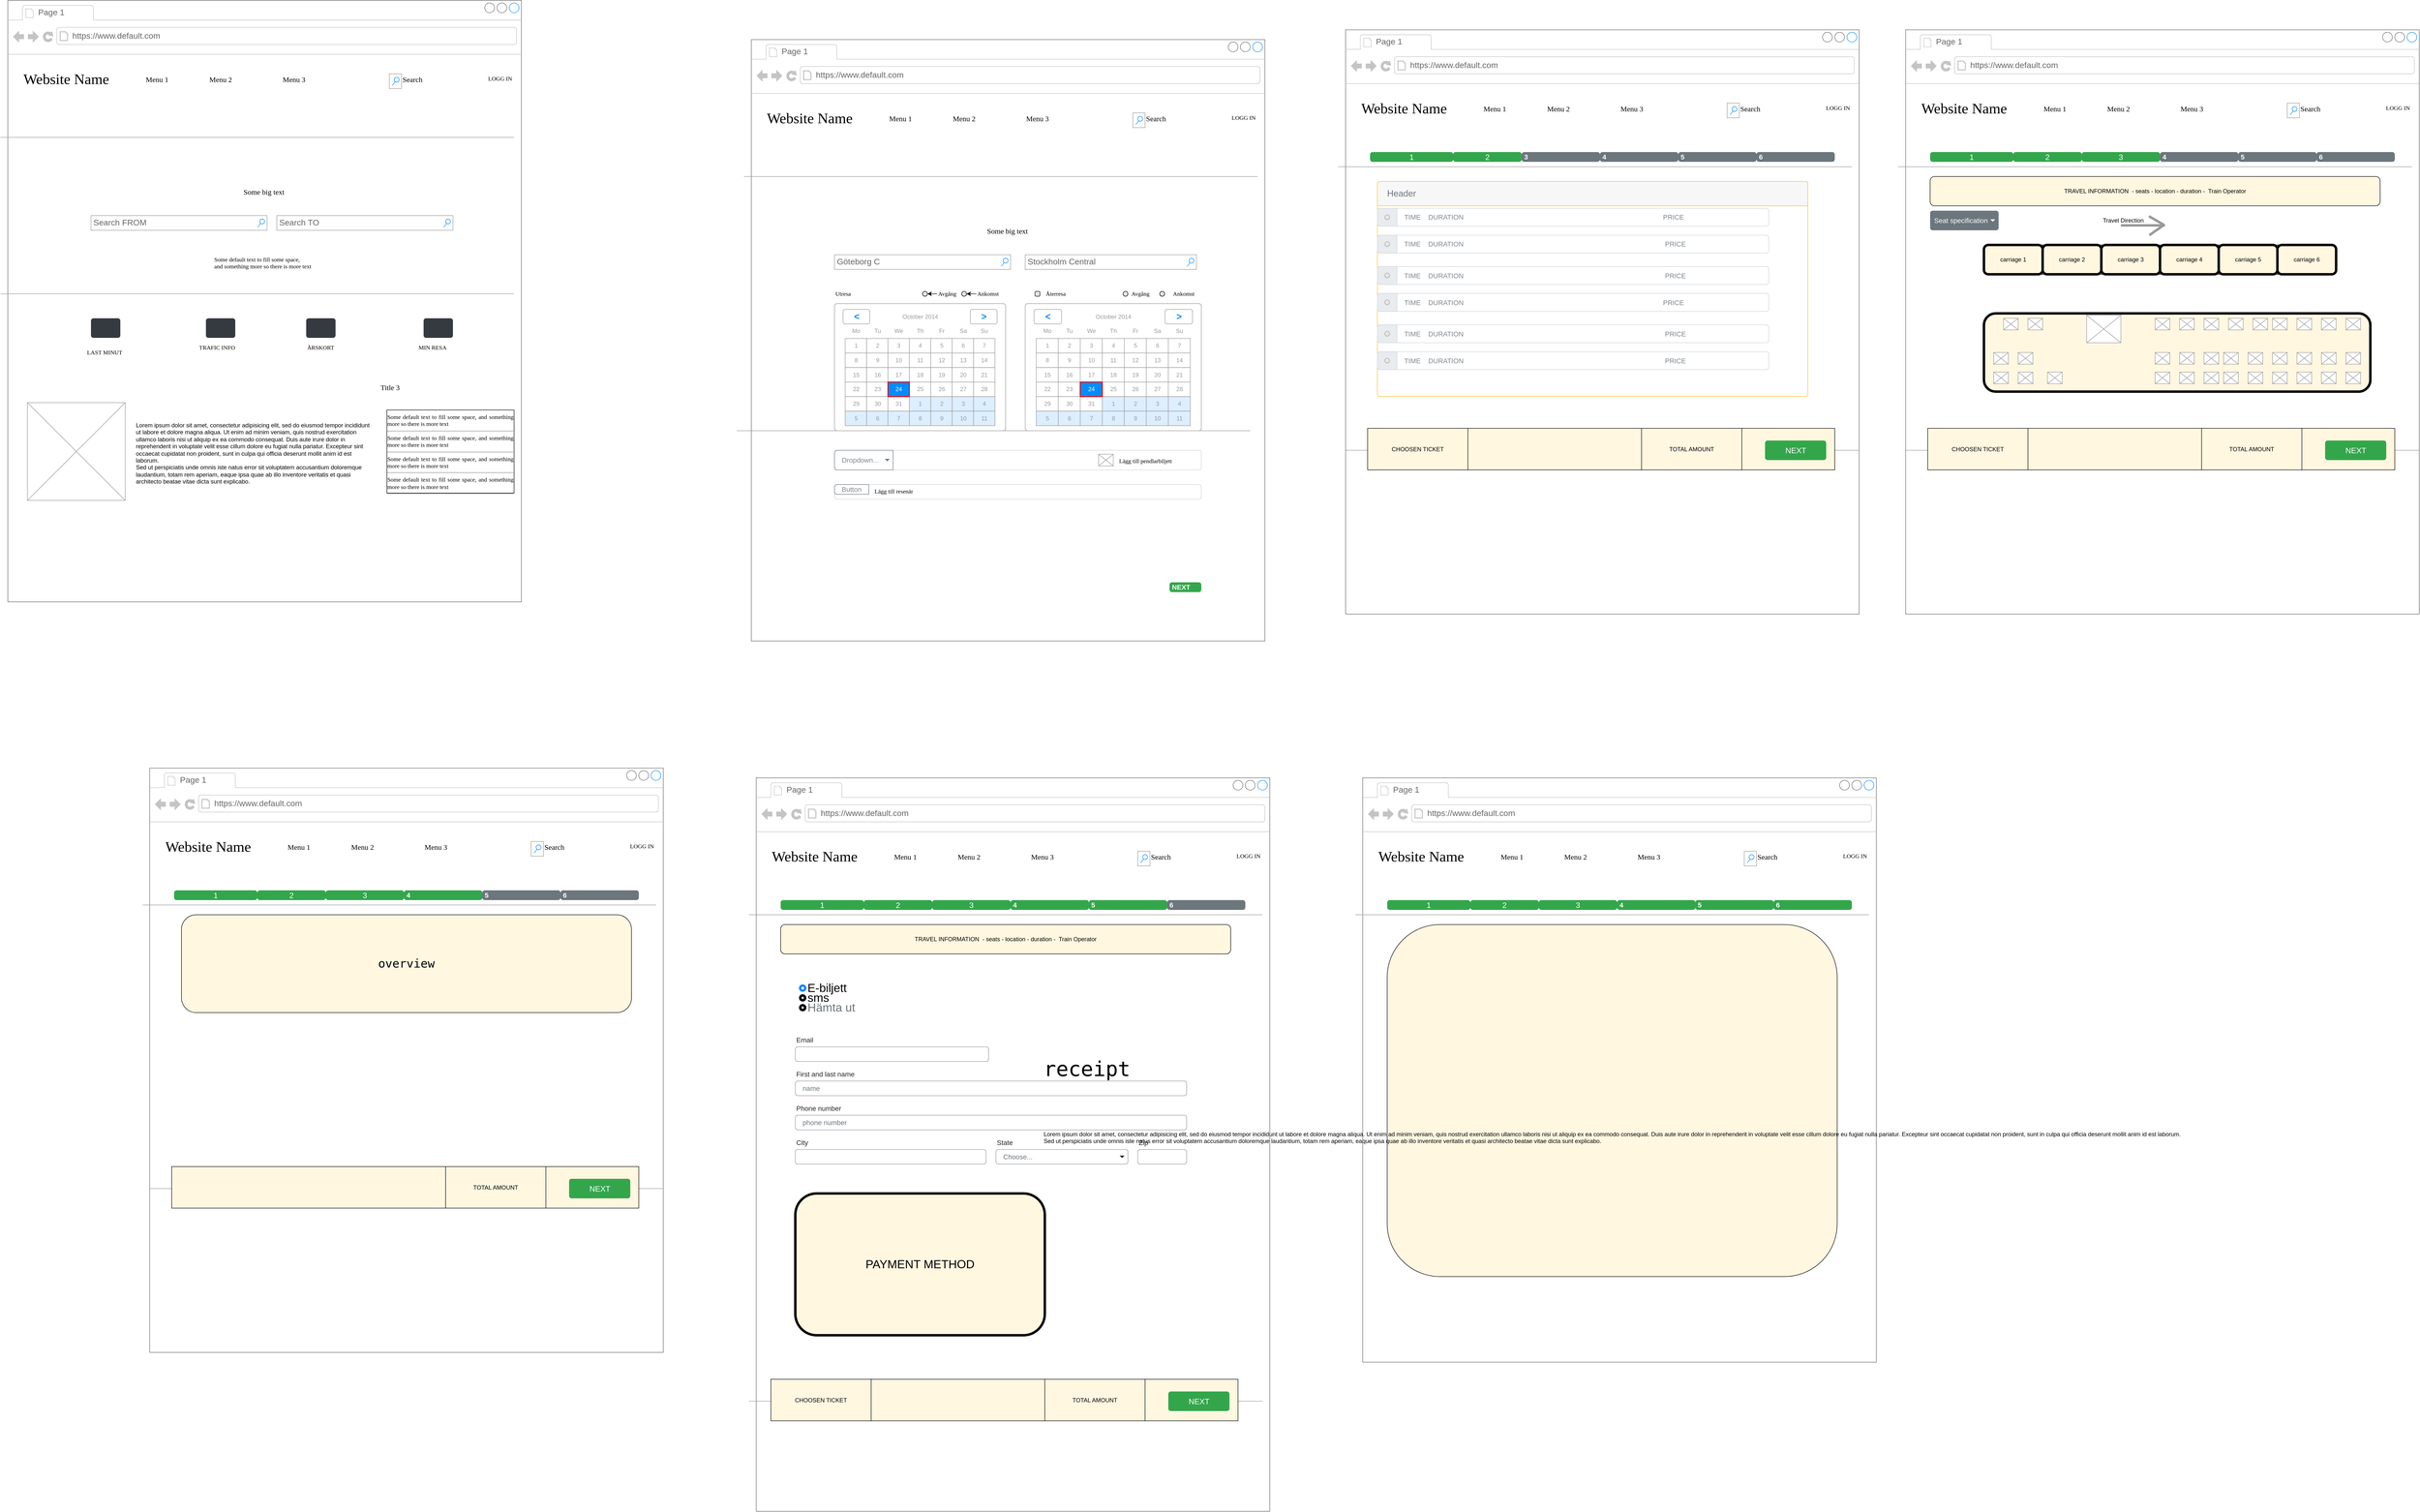 <mxfile version="15.8.4" type="device"><diagram name="Page-1" id="2cc2dc42-3aac-f2a9-1cec-7a8b7cbee084"><mxGraphModel dx="1102" dy="1025" grid="1" gridSize="10" guides="1" tooltips="1" connect="1" arrows="1" fold="1" page="1" pageScale="1" pageWidth="1100" pageHeight="850" background="none" math="0" shadow="0"><root><mxCell id="0"/><mxCell id="1" parent="0"/><mxCell id="BzU4mUNSp58bv6UFMO4q-84" value="" style="strokeWidth=1;shadow=0;dashed=0;align=center;html=1;shape=mxgraph.mockup.containers.browserWindow;rSize=0;strokeColor=#666666;mainText=,;recursiveResize=0;rounded=0;labelBackgroundColor=none;fontFamily=Verdana;fontSize=12" parent="1" vertex="1"><mxGeometry x="1760" y="160" width="1050" height="1230" as="geometry"/></mxCell><mxCell id="BzU4mUNSp58bv6UFMO4q-85" value="Page 1" style="strokeWidth=1;shadow=0;dashed=0;align=center;html=1;shape=mxgraph.mockup.containers.anchor;fontSize=17;fontColor=#666666;align=left;" parent="BzU4mUNSp58bv6UFMO4q-84" vertex="1"><mxGeometry x="60" y="12" width="110" height="26" as="geometry"/></mxCell><mxCell id="BzU4mUNSp58bv6UFMO4q-86" value="https://www.default.com" style="strokeWidth=1;shadow=0;dashed=0;align=center;html=1;shape=mxgraph.mockup.containers.anchor;rSize=0;fontSize=17;fontColor=#666666;align=left;" parent="BzU4mUNSp58bv6UFMO4q-84" vertex="1"><mxGeometry x="130" y="60" width="250" height="26" as="geometry"/></mxCell><mxCell id="BzU4mUNSp58bv6UFMO4q-87" value="Website Name" style="text;html=1;points=[];align=left;verticalAlign=top;spacingTop=-4;fontSize=30;fontFamily=Verdana" parent="BzU4mUNSp58bv6UFMO4q-84" vertex="1"><mxGeometry x="30" y="140" width="220" height="40" as="geometry"/></mxCell><mxCell id="BzU4mUNSp58bv6UFMO4q-88" value="Menu 1" style="text;html=1;points=[];align=left;verticalAlign=top;spacingTop=-4;fontSize=15;fontFamily=Verdana" parent="BzU4mUNSp58bv6UFMO4q-84" vertex="1"><mxGeometry x="280" y="150" width="170" height="30" as="geometry"/></mxCell><mxCell id="BzU4mUNSp58bv6UFMO4q-89" value="Menu 2" style="text;html=1;points=[];align=left;verticalAlign=top;spacingTop=-4;fontSize=15;fontFamily=Verdana" parent="BzU4mUNSp58bv6UFMO4q-84" vertex="1"><mxGeometry x="410" y="150" width="170" height="30" as="geometry"/></mxCell><mxCell id="BzU4mUNSp58bv6UFMO4q-90" value="LOGG IN" style="text;html=1;points=[];align=left;verticalAlign=top;spacingTop=-4;fontSize=12;fontFamily=Verdana;whiteSpace=wrap;" parent="BzU4mUNSp58bv6UFMO4q-84" vertex="1"><mxGeometry x="980" y="150" width="60" height="30" as="geometry"/></mxCell><mxCell id="BzU4mUNSp58bv6UFMO4q-91" value="Menu 3" style="text;html=1;points=[];align=left;verticalAlign=top;spacingTop=-4;fontSize=15;fontFamily=Verdana" parent="BzU4mUNSp58bv6UFMO4q-84" vertex="1"><mxGeometry x="560" y="150" width="170" height="30" as="geometry"/></mxCell><mxCell id="BzU4mUNSp58bv6UFMO4q-92" value="Search" style="text;html=1;points=[];align=left;verticalAlign=top;spacingTop=-4;fontSize=15;fontFamily=Verdana" parent="BzU4mUNSp58bv6UFMO4q-84" vertex="1"><mxGeometry x="805" y="150" width="65" height="30" as="geometry"/></mxCell><mxCell id="BzU4mUNSp58bv6UFMO4q-93" value="" style="strokeWidth=1;shadow=0;dashed=0;align=center;html=1;shape=mxgraph.mockup.forms.searchBox;strokeColor=#999999;mainText=;strokeColor2=#008cff;fontColor=#666666;fontSize=17;align=left;spacingLeft=3;rounded=0;labelBackgroundColor=none;" parent="BzU4mUNSp58bv6UFMO4q-84" vertex="1"><mxGeometry x="780" y="150" width="25" height="30" as="geometry"/></mxCell><mxCell id="BzU4mUNSp58bv6UFMO4q-94" value="" style="verticalLabelPosition=bottom;shadow=0;dashed=0;align=center;html=1;verticalAlign=top;strokeWidth=1;shape=mxgraph.mockup.markup.line;strokeColor=#999999;rounded=0;labelBackgroundColor=none;fillColor=#ffffff;fontFamily=Verdana;fontSize=12;fontColor=#000000;" parent="BzU4mUNSp58bv6UFMO4q-84" vertex="1"><mxGeometry x="-15" y="270" width="1050" height="20" as="geometry"/></mxCell><mxCell id="BzU4mUNSp58bv6UFMO4q-95" value="Utresa" style="text;html=1;points=[];align=left;verticalAlign=top;spacingTop=-4;fontSize=12;fontFamily=Verdana;whiteSpace=wrap;" parent="BzU4mUNSp58bv6UFMO4q-84" vertex="1"><mxGeometry x="170" y="510" width="60" height="20" as="geometry"/></mxCell><mxCell id="BzU4mUNSp58bv6UFMO4q-96" value="" style="verticalLabelPosition=bottom;shadow=0;dashed=0;align=center;html=1;verticalAlign=top;strokeWidth=1;shape=mxgraph.mockup.markup.line;strokeColor=#999999;rounded=0;labelBackgroundColor=none;fillColor=#ffffff;fontFamily=Verdana;fontSize=12;fontColor=#000000;" parent="BzU4mUNSp58bv6UFMO4q-84" vertex="1"><mxGeometry x="-30" y="790" width="1050" height="20" as="geometry"/></mxCell><mxCell id="BzU4mUNSp58bv6UFMO4q-100" value="Göteborg C" style="strokeWidth=1;shadow=0;dashed=0;align=center;html=1;shape=mxgraph.mockup.forms.searchBox;strokeColor=#999999;mainText=;strokeColor2=#008cff;fontColor=#666666;fontSize=17;align=left;spacingLeft=3;" parent="BzU4mUNSp58bv6UFMO4q-84" vertex="1"><mxGeometry x="170" y="440" width="360" height="30" as="geometry"/></mxCell><mxCell id="BzU4mUNSp58bv6UFMO4q-101" value="Stockholm Central" style="strokeWidth=1;shadow=0;dashed=0;align=center;html=1;shape=mxgraph.mockup.forms.searchBox;strokeColor=#999999;mainText=;strokeColor2=#008cff;fontColor=#666666;fontSize=17;align=left;spacingLeft=3;" parent="BzU4mUNSp58bv6UFMO4q-84" vertex="1"><mxGeometry x="560" y="440" width="350" height="30" as="geometry"/></mxCell><mxCell id="BzU4mUNSp58bv6UFMO4q-103" value="Some big text" style="text;html=1;points=[];align=left;verticalAlign=top;spacingTop=-4;fontSize=15;fontFamily=Verdana" parent="BzU4mUNSp58bv6UFMO4q-84" vertex="1"><mxGeometry x="480" y="380" width="170" height="30" as="geometry"/></mxCell><mxCell id="BzU4mUNSp58bv6UFMO4q-113" value="" style="strokeWidth=1;shadow=0;dashed=0;align=center;html=1;shape=mxgraph.mockup.forms.rrect;rSize=5;strokeColor=#999999;fillColor=#ffffff;" parent="BzU4mUNSp58bv6UFMO4q-84" vertex="1"><mxGeometry x="170" y="540" width="350" height="260" as="geometry"/></mxCell><mxCell id="BzU4mUNSp58bv6UFMO4q-114" value="October 2014" style="strokeWidth=1;shadow=0;dashed=0;align=center;html=1;shape=mxgraph.mockup.forms.anchor;fontColor=#999999;" parent="BzU4mUNSp58bv6UFMO4q-113" vertex="1"><mxGeometry x="65.625" y="11.886" width="218.75" height="29.714" as="geometry"/></mxCell><mxCell id="BzU4mUNSp58bv6UFMO4q-115" value="&lt;" style="strokeWidth=1;shadow=0;dashed=0;align=center;html=1;shape=mxgraph.mockup.forms.rrect;rSize=4;strokeColor=#999999;fontColor=#008cff;fontSize=19;fontStyle=1;" parent="BzU4mUNSp58bv6UFMO4q-113" vertex="1"><mxGeometry x="17.5" y="11.886" width="54.688" height="29.714" as="geometry"/></mxCell><mxCell id="BzU4mUNSp58bv6UFMO4q-116" value="&gt;" style="strokeWidth=1;shadow=0;dashed=0;align=center;html=1;shape=mxgraph.mockup.forms.rrect;rSize=4;strokeColor=#999999;fontColor=#008cff;fontSize=19;fontStyle=1;" parent="BzU4mUNSp58bv6UFMO4q-113" vertex="1"><mxGeometry x="277.812" y="11.886" width="54.688" height="29.714" as="geometry"/></mxCell><mxCell id="BzU4mUNSp58bv6UFMO4q-117" value="Mo" style="strokeWidth=1;shadow=0;dashed=0;align=center;html=1;shape=mxgraph.mockup.forms.anchor;fontColor=#999999;" parent="BzU4mUNSp58bv6UFMO4q-113" vertex="1"><mxGeometry x="21.875" y="41.6" width="43.75" height="29.714" as="geometry"/></mxCell><mxCell id="BzU4mUNSp58bv6UFMO4q-118" value="Tu" style="strokeWidth=1;shadow=0;dashed=0;align=center;html=1;shape=mxgraph.mockup.forms.anchor;fontColor=#999999;" parent="BzU4mUNSp58bv6UFMO4q-113" vertex="1"><mxGeometry x="65.625" y="41.6" width="43.75" height="29.714" as="geometry"/></mxCell><mxCell id="BzU4mUNSp58bv6UFMO4q-119" value="We" style="strokeWidth=1;shadow=0;dashed=0;align=center;html=1;shape=mxgraph.mockup.forms.anchor;fontColor=#999999;" parent="BzU4mUNSp58bv6UFMO4q-113" vertex="1"><mxGeometry x="109.375" y="41.6" width="43.75" height="29.714" as="geometry"/></mxCell><mxCell id="BzU4mUNSp58bv6UFMO4q-120" value="Th" style="strokeWidth=1;shadow=0;dashed=0;align=center;html=1;shape=mxgraph.mockup.forms.anchor;fontColor=#999999;" parent="BzU4mUNSp58bv6UFMO4q-113" vertex="1"><mxGeometry x="153.125" y="41.6" width="43.75" height="29.714" as="geometry"/></mxCell><mxCell id="BzU4mUNSp58bv6UFMO4q-121" value="Fr" style="strokeWidth=1;shadow=0;dashed=0;align=center;html=1;shape=mxgraph.mockup.forms.anchor;fontColor=#999999;" parent="BzU4mUNSp58bv6UFMO4q-113" vertex="1"><mxGeometry x="196.875" y="41.6" width="43.75" height="29.714" as="geometry"/></mxCell><mxCell id="BzU4mUNSp58bv6UFMO4q-122" value="Sa" style="strokeWidth=1;shadow=0;dashed=0;align=center;html=1;shape=mxgraph.mockup.forms.anchor;fontColor=#999999;" parent="BzU4mUNSp58bv6UFMO4q-113" vertex="1"><mxGeometry x="240.625" y="41.6" width="43.75" height="29.714" as="geometry"/></mxCell><mxCell id="BzU4mUNSp58bv6UFMO4q-123" value="Su" style="strokeWidth=1;shadow=0;dashed=0;align=center;html=1;shape=mxgraph.mockup.forms.anchor;fontColor=#999999;" parent="BzU4mUNSp58bv6UFMO4q-113" vertex="1"><mxGeometry x="284.375" y="41.6" width="43.75" height="29.714" as="geometry"/></mxCell><mxCell id="BzU4mUNSp58bv6UFMO4q-124" value="1" style="strokeWidth=1;shadow=0;dashed=0;align=center;html=1;shape=mxgraph.mockup.forms.rrect;rSize=0;strokeColor=#999999;fontColor=#999999;" parent="BzU4mUNSp58bv6UFMO4q-113" vertex="1"><mxGeometry x="21.875" y="71.314" width="43.75" height="29.714" as="geometry"/></mxCell><mxCell id="BzU4mUNSp58bv6UFMO4q-125" value="2" style="strokeWidth=1;shadow=0;dashed=0;align=center;html=1;shape=mxgraph.mockup.forms.rrect;rSize=0;strokeColor=#999999;fontColor=#999999;" parent="BzU4mUNSp58bv6UFMO4q-113" vertex="1"><mxGeometry x="65.625" y="71.314" width="43.75" height="29.714" as="geometry"/></mxCell><mxCell id="BzU4mUNSp58bv6UFMO4q-126" value="3" style="strokeWidth=1;shadow=0;dashed=0;align=center;html=1;shape=mxgraph.mockup.forms.rrect;rSize=0;strokeColor=#999999;fontColor=#999999;" parent="BzU4mUNSp58bv6UFMO4q-113" vertex="1"><mxGeometry x="109.375" y="71.314" width="43.75" height="29.714" as="geometry"/></mxCell><mxCell id="BzU4mUNSp58bv6UFMO4q-127" value="4" style="strokeWidth=1;shadow=0;dashed=0;align=center;html=1;shape=mxgraph.mockup.forms.rrect;rSize=0;strokeColor=#999999;fontColor=#999999;" parent="BzU4mUNSp58bv6UFMO4q-113" vertex="1"><mxGeometry x="153.125" y="71.314" width="43.75" height="29.714" as="geometry"/></mxCell><mxCell id="BzU4mUNSp58bv6UFMO4q-128" value="5" style="strokeWidth=1;shadow=0;dashed=0;align=center;html=1;shape=mxgraph.mockup.forms.rrect;rSize=0;strokeColor=#999999;fontColor=#999999;" parent="BzU4mUNSp58bv6UFMO4q-113" vertex="1"><mxGeometry x="196.875" y="71.314" width="43.75" height="29.714" as="geometry"/></mxCell><mxCell id="BzU4mUNSp58bv6UFMO4q-129" value="6" style="strokeWidth=1;shadow=0;dashed=0;align=center;html=1;shape=mxgraph.mockup.forms.rrect;rSize=0;strokeColor=#999999;fontColor=#999999;" parent="BzU4mUNSp58bv6UFMO4q-113" vertex="1"><mxGeometry x="240.625" y="71.314" width="43.75" height="29.714" as="geometry"/></mxCell><mxCell id="BzU4mUNSp58bv6UFMO4q-130" value="7" style="strokeWidth=1;shadow=0;dashed=0;align=center;html=1;shape=mxgraph.mockup.forms.rrect;rSize=0;strokeColor=#999999;fontColor=#999999;" parent="BzU4mUNSp58bv6UFMO4q-113" vertex="1"><mxGeometry x="284.375" y="71.314" width="43.75" height="29.714" as="geometry"/></mxCell><mxCell id="BzU4mUNSp58bv6UFMO4q-131" value="8" style="strokeWidth=1;shadow=0;dashed=0;align=center;html=1;shape=mxgraph.mockup.forms.rrect;rSize=0;strokeColor=#999999;fontColor=#999999;" parent="BzU4mUNSp58bv6UFMO4q-113" vertex="1"><mxGeometry x="21.875" y="101.029" width="43.75" height="29.714" as="geometry"/></mxCell><mxCell id="BzU4mUNSp58bv6UFMO4q-132" value="9" style="strokeWidth=1;shadow=0;dashed=0;align=center;html=1;shape=mxgraph.mockup.forms.rrect;rSize=0;strokeColor=#999999;fontColor=#999999;" parent="BzU4mUNSp58bv6UFMO4q-113" vertex="1"><mxGeometry x="65.625" y="101.029" width="43.75" height="29.714" as="geometry"/></mxCell><mxCell id="BzU4mUNSp58bv6UFMO4q-133" value="10" style="strokeWidth=1;shadow=0;dashed=0;align=center;html=1;shape=mxgraph.mockup.forms.rrect;rSize=0;strokeColor=#999999;fontColor=#999999;" parent="BzU4mUNSp58bv6UFMO4q-113" vertex="1"><mxGeometry x="109.375" y="101.029" width="43.75" height="29.714" as="geometry"/></mxCell><mxCell id="BzU4mUNSp58bv6UFMO4q-134" value="11" style="strokeWidth=1;shadow=0;dashed=0;align=center;html=1;shape=mxgraph.mockup.forms.rrect;rSize=0;strokeColor=#999999;fontColor=#999999;" parent="BzU4mUNSp58bv6UFMO4q-113" vertex="1"><mxGeometry x="153.125" y="101.029" width="43.75" height="29.714" as="geometry"/></mxCell><mxCell id="BzU4mUNSp58bv6UFMO4q-135" value="12" style="strokeWidth=1;shadow=0;dashed=0;align=center;html=1;shape=mxgraph.mockup.forms.rrect;rSize=0;strokeColor=#999999;fontColor=#999999;" parent="BzU4mUNSp58bv6UFMO4q-113" vertex="1"><mxGeometry x="196.875" y="101.029" width="43.75" height="29.714" as="geometry"/></mxCell><mxCell id="BzU4mUNSp58bv6UFMO4q-136" value="13" style="strokeWidth=1;shadow=0;dashed=0;align=center;html=1;shape=mxgraph.mockup.forms.rrect;rSize=0;strokeColor=#999999;fontColor=#999999;" parent="BzU4mUNSp58bv6UFMO4q-113" vertex="1"><mxGeometry x="240.625" y="101.029" width="43.75" height="29.714" as="geometry"/></mxCell><mxCell id="BzU4mUNSp58bv6UFMO4q-137" value="14" style="strokeWidth=1;shadow=0;dashed=0;align=center;html=1;shape=mxgraph.mockup.forms.rrect;rSize=0;strokeColor=#999999;fontColor=#999999;" parent="BzU4mUNSp58bv6UFMO4q-113" vertex="1"><mxGeometry x="284.375" y="101.029" width="43.75" height="29.714" as="geometry"/></mxCell><mxCell id="BzU4mUNSp58bv6UFMO4q-138" value="15" style="strokeWidth=1;shadow=0;dashed=0;align=center;html=1;shape=mxgraph.mockup.forms.rrect;rSize=0;strokeColor=#999999;fontColor=#999999;" parent="BzU4mUNSp58bv6UFMO4q-113" vertex="1"><mxGeometry x="21.875" y="130.743" width="43.75" height="29.714" as="geometry"/></mxCell><mxCell id="BzU4mUNSp58bv6UFMO4q-139" value="16" style="strokeWidth=1;shadow=0;dashed=0;align=center;html=1;shape=mxgraph.mockup.forms.rrect;rSize=0;strokeColor=#999999;fontColor=#999999;" parent="BzU4mUNSp58bv6UFMO4q-113" vertex="1"><mxGeometry x="65.625" y="130.743" width="43.75" height="29.714" as="geometry"/></mxCell><mxCell id="BzU4mUNSp58bv6UFMO4q-140" value="17" style="strokeWidth=1;shadow=0;dashed=0;align=center;html=1;shape=mxgraph.mockup.forms.rrect;rSize=0;strokeColor=#999999;fontColor=#999999;" parent="BzU4mUNSp58bv6UFMO4q-113" vertex="1"><mxGeometry x="109.375" y="130.743" width="43.75" height="29.714" as="geometry"/></mxCell><mxCell id="BzU4mUNSp58bv6UFMO4q-141" value="18" style="strokeWidth=1;shadow=0;dashed=0;align=center;html=1;shape=mxgraph.mockup.forms.rrect;rSize=0;strokeColor=#999999;fontColor=#999999;" parent="BzU4mUNSp58bv6UFMO4q-113" vertex="1"><mxGeometry x="153.125" y="130.743" width="43.75" height="29.714" as="geometry"/></mxCell><mxCell id="BzU4mUNSp58bv6UFMO4q-142" value="19" style="strokeWidth=1;shadow=0;dashed=0;align=center;html=1;shape=mxgraph.mockup.forms.rrect;rSize=0;strokeColor=#999999;fontColor=#999999;" parent="BzU4mUNSp58bv6UFMO4q-113" vertex="1"><mxGeometry x="196.875" y="130.743" width="43.75" height="29.714" as="geometry"/></mxCell><mxCell id="BzU4mUNSp58bv6UFMO4q-143" value="20" style="strokeWidth=1;shadow=0;dashed=0;align=center;html=1;shape=mxgraph.mockup.forms.rrect;rSize=0;strokeColor=#999999;fontColor=#999999;" parent="BzU4mUNSp58bv6UFMO4q-113" vertex="1"><mxGeometry x="240.625" y="130.743" width="43.75" height="29.714" as="geometry"/></mxCell><mxCell id="BzU4mUNSp58bv6UFMO4q-144" value="21" style="strokeWidth=1;shadow=0;dashed=0;align=center;html=1;shape=mxgraph.mockup.forms.rrect;rSize=0;strokeColor=#999999;fontColor=#999999;" parent="BzU4mUNSp58bv6UFMO4q-113" vertex="1"><mxGeometry x="284.375" y="130.743" width="43.75" height="29.714" as="geometry"/></mxCell><mxCell id="BzU4mUNSp58bv6UFMO4q-145" value="22" style="strokeWidth=1;shadow=0;dashed=0;align=center;html=1;shape=mxgraph.mockup.forms.rrect;rSize=0;strokeColor=#999999;fontColor=#999999;" parent="BzU4mUNSp58bv6UFMO4q-113" vertex="1"><mxGeometry x="21.875" y="160.457" width="43.75" height="29.714" as="geometry"/></mxCell><mxCell id="BzU4mUNSp58bv6UFMO4q-146" value="23" style="strokeWidth=1;shadow=0;dashed=0;align=center;html=1;shape=mxgraph.mockup.forms.rrect;rSize=0;strokeColor=#999999;fontColor=#999999;" parent="BzU4mUNSp58bv6UFMO4q-113" vertex="1"><mxGeometry x="65.625" y="160.457" width="43.75" height="29.714" as="geometry"/></mxCell><mxCell id="BzU4mUNSp58bv6UFMO4q-147" value="25" style="strokeWidth=1;shadow=0;dashed=0;align=center;html=1;shape=mxgraph.mockup.forms.rrect;rSize=0;strokeColor=#999999;fontColor=#999999;" parent="BzU4mUNSp58bv6UFMO4q-113" vertex="1"><mxGeometry x="153.125" y="160.457" width="43.75" height="29.714" as="geometry"/></mxCell><mxCell id="BzU4mUNSp58bv6UFMO4q-148" value="26" style="strokeWidth=1;shadow=0;dashed=0;align=center;html=1;shape=mxgraph.mockup.forms.rrect;rSize=0;strokeColor=#999999;fontColor=#999999;" parent="BzU4mUNSp58bv6UFMO4q-113" vertex="1"><mxGeometry x="196.875" y="160.457" width="43.75" height="29.714" as="geometry"/></mxCell><mxCell id="BzU4mUNSp58bv6UFMO4q-149" value="27" style="strokeWidth=1;shadow=0;dashed=0;align=center;html=1;shape=mxgraph.mockup.forms.rrect;rSize=0;strokeColor=#999999;fontColor=#999999;" parent="BzU4mUNSp58bv6UFMO4q-113" vertex="1"><mxGeometry x="240.625" y="160.457" width="43.75" height="29.714" as="geometry"/></mxCell><mxCell id="BzU4mUNSp58bv6UFMO4q-150" value="28" style="strokeWidth=1;shadow=0;dashed=0;align=center;html=1;shape=mxgraph.mockup.forms.rrect;rSize=0;strokeColor=#999999;fontColor=#999999;" parent="BzU4mUNSp58bv6UFMO4q-113" vertex="1"><mxGeometry x="284.375" y="160.457" width="43.75" height="29.714" as="geometry"/></mxCell><mxCell id="BzU4mUNSp58bv6UFMO4q-151" value="29" style="strokeWidth=1;shadow=0;dashed=0;align=center;html=1;shape=mxgraph.mockup.forms.rrect;rSize=0;strokeColor=#999999;fontColor=#999999;" parent="BzU4mUNSp58bv6UFMO4q-113" vertex="1"><mxGeometry x="21.875" y="190.171" width="43.75" height="29.714" as="geometry"/></mxCell><mxCell id="BzU4mUNSp58bv6UFMO4q-152" value="30" style="strokeWidth=1;shadow=0;dashed=0;align=center;html=1;shape=mxgraph.mockup.forms.rrect;rSize=0;strokeColor=#999999;fontColor=#999999;" parent="BzU4mUNSp58bv6UFMO4q-113" vertex="1"><mxGeometry x="65.625" y="190.171" width="43.75" height="29.714" as="geometry"/></mxCell><mxCell id="BzU4mUNSp58bv6UFMO4q-153" value="31" style="strokeWidth=1;shadow=0;dashed=0;align=center;html=1;shape=mxgraph.mockup.forms.rrect;rSize=0;strokeColor=#999999;fontColor=#999999;" parent="BzU4mUNSp58bv6UFMO4q-113" vertex="1"><mxGeometry x="109.375" y="190.171" width="43.75" height="29.714" as="geometry"/></mxCell><mxCell id="BzU4mUNSp58bv6UFMO4q-154" value="1" style="strokeWidth=1;shadow=0;dashed=0;align=center;html=1;shape=mxgraph.mockup.forms.rrect;rSize=0;strokeColor=#999999;fontColor=#999999;fillColor=#ddeeff;" parent="BzU4mUNSp58bv6UFMO4q-113" vertex="1"><mxGeometry x="153.125" y="190.171" width="43.75" height="29.714" as="geometry"/></mxCell><mxCell id="BzU4mUNSp58bv6UFMO4q-155" value="2" style="strokeWidth=1;shadow=0;dashed=0;align=center;html=1;shape=mxgraph.mockup.forms.rrect;rSize=0;strokeColor=#999999;fontColor=#999999;fillColor=#ddeeff;" parent="BzU4mUNSp58bv6UFMO4q-113" vertex="1"><mxGeometry x="196.875" y="190.171" width="43.75" height="29.714" as="geometry"/></mxCell><mxCell id="BzU4mUNSp58bv6UFMO4q-156" value="3" style="strokeWidth=1;shadow=0;dashed=0;align=center;html=1;shape=mxgraph.mockup.forms.rrect;rSize=0;strokeColor=#999999;fontColor=#999999;fillColor=#ddeeff;" parent="BzU4mUNSp58bv6UFMO4q-113" vertex="1"><mxGeometry x="240.625" y="190.171" width="43.75" height="29.714" as="geometry"/></mxCell><mxCell id="BzU4mUNSp58bv6UFMO4q-157" value="4" style="strokeWidth=1;shadow=0;dashed=0;align=center;html=1;shape=mxgraph.mockup.forms.rrect;rSize=0;strokeColor=#999999;fontColor=#999999;fillColor=#ddeeff;" parent="BzU4mUNSp58bv6UFMO4q-113" vertex="1"><mxGeometry x="284.375" y="190.171" width="43.75" height="29.714" as="geometry"/></mxCell><mxCell id="BzU4mUNSp58bv6UFMO4q-158" value="5" style="strokeWidth=1;shadow=0;dashed=0;align=center;html=1;shape=mxgraph.mockup.forms.rrect;rSize=0;strokeColor=#999999;fontColor=#999999;fillColor=#ddeeff;" parent="BzU4mUNSp58bv6UFMO4q-113" vertex="1"><mxGeometry x="21.875" y="219.886" width="43.75" height="29.714" as="geometry"/></mxCell><mxCell id="BzU4mUNSp58bv6UFMO4q-159" value="6" style="strokeWidth=1;shadow=0;dashed=0;align=center;html=1;shape=mxgraph.mockup.forms.rrect;rSize=0;strokeColor=#999999;fontColor=#999999;fillColor=#ddeeff;" parent="BzU4mUNSp58bv6UFMO4q-113" vertex="1"><mxGeometry x="65.625" y="219.886" width="43.75" height="29.714" as="geometry"/></mxCell><mxCell id="BzU4mUNSp58bv6UFMO4q-160" value="7" style="strokeWidth=1;shadow=0;dashed=0;align=center;html=1;shape=mxgraph.mockup.forms.rrect;rSize=0;strokeColor=#999999;fontColor=#999999;fillColor=#ddeeff;" parent="BzU4mUNSp58bv6UFMO4q-113" vertex="1"><mxGeometry x="109.375" y="219.886" width="43.75" height="29.714" as="geometry"/></mxCell><mxCell id="BzU4mUNSp58bv6UFMO4q-161" value="8" style="strokeWidth=1;shadow=0;dashed=0;align=center;html=1;shape=mxgraph.mockup.forms.rrect;rSize=0;strokeColor=#999999;fontColor=#999999;fillColor=#ddeeff;" parent="BzU4mUNSp58bv6UFMO4q-113" vertex="1"><mxGeometry x="153.125" y="219.886" width="43.75" height="29.714" as="geometry"/></mxCell><mxCell id="BzU4mUNSp58bv6UFMO4q-162" value="9" style="strokeWidth=1;shadow=0;dashed=0;align=center;html=1;shape=mxgraph.mockup.forms.rrect;rSize=0;strokeColor=#999999;fontColor=#999999;fillColor=#ddeeff;" parent="BzU4mUNSp58bv6UFMO4q-113" vertex="1"><mxGeometry x="196.875" y="219.886" width="43.75" height="29.714" as="geometry"/></mxCell><mxCell id="BzU4mUNSp58bv6UFMO4q-163" value="10" style="strokeWidth=1;shadow=0;dashed=0;align=center;html=1;shape=mxgraph.mockup.forms.rrect;rSize=0;strokeColor=#999999;fontColor=#999999;fillColor=#ddeeff;" parent="BzU4mUNSp58bv6UFMO4q-113" vertex="1"><mxGeometry x="240.625" y="219.886" width="43.75" height="29.714" as="geometry"/></mxCell><mxCell id="BzU4mUNSp58bv6UFMO4q-164" value="11" style="strokeWidth=1;shadow=0;dashed=0;align=center;html=1;shape=mxgraph.mockup.forms.rrect;rSize=0;strokeColor=#999999;fontColor=#999999;fillColor=#ddeeff;" parent="BzU4mUNSp58bv6UFMO4q-113" vertex="1"><mxGeometry x="284.375" y="219.886" width="43.75" height="29.714" as="geometry"/></mxCell><mxCell id="BzU4mUNSp58bv6UFMO4q-165" value="24" style="strokeWidth=1;shadow=0;dashed=0;align=center;html=1;shape=mxgraph.mockup.forms.rrect;rSize=0;strokeColor=#ff0000;fontColor=#ffffff;strokeWidth=2;fillColor=#008cff;" parent="BzU4mUNSp58bv6UFMO4q-113" vertex="1"><mxGeometry x="109.375" y="160.457" width="43.75" height="29.714" as="geometry"/></mxCell><mxCell id="BzU4mUNSp58bv6UFMO4q-166" value="" style="strokeWidth=1;shadow=0;dashed=0;align=center;html=1;shape=mxgraph.mockup.forms.rrect;rSize=5;strokeColor=#999999;fillColor=#ffffff;" parent="BzU4mUNSp58bv6UFMO4q-84" vertex="1"><mxGeometry x="560" y="540" width="360" height="260" as="geometry"/></mxCell><mxCell id="BzU4mUNSp58bv6UFMO4q-167" value="October 2014" style="strokeWidth=1;shadow=0;dashed=0;align=center;html=1;shape=mxgraph.mockup.forms.anchor;fontColor=#999999;" parent="BzU4mUNSp58bv6UFMO4q-166" vertex="1"><mxGeometry x="67.5" y="11.886" width="225" height="29.714" as="geometry"/></mxCell><mxCell id="BzU4mUNSp58bv6UFMO4q-168" value="&lt;" style="strokeWidth=1;shadow=0;dashed=0;align=center;html=1;shape=mxgraph.mockup.forms.rrect;rSize=4;strokeColor=#999999;fontColor=#008cff;fontSize=19;fontStyle=1;" parent="BzU4mUNSp58bv6UFMO4q-166" vertex="1"><mxGeometry x="18" y="11.886" width="56.25" height="29.714" as="geometry"/></mxCell><mxCell id="BzU4mUNSp58bv6UFMO4q-169" value="&gt;" style="strokeWidth=1;shadow=0;dashed=0;align=center;html=1;shape=mxgraph.mockup.forms.rrect;rSize=4;strokeColor=#999999;fontColor=#008cff;fontSize=19;fontStyle=1;" parent="BzU4mUNSp58bv6UFMO4q-166" vertex="1"><mxGeometry x="285.75" y="11.886" width="56.25" height="29.714" as="geometry"/></mxCell><mxCell id="BzU4mUNSp58bv6UFMO4q-170" value="Mo" style="strokeWidth=1;shadow=0;dashed=0;align=center;html=1;shape=mxgraph.mockup.forms.anchor;fontColor=#999999;" parent="BzU4mUNSp58bv6UFMO4q-166" vertex="1"><mxGeometry x="22.5" y="41.6" width="45" height="29.714" as="geometry"/></mxCell><mxCell id="BzU4mUNSp58bv6UFMO4q-171" value="Tu" style="strokeWidth=1;shadow=0;dashed=0;align=center;html=1;shape=mxgraph.mockup.forms.anchor;fontColor=#999999;" parent="BzU4mUNSp58bv6UFMO4q-166" vertex="1"><mxGeometry x="67.5" y="41.6" width="45" height="29.714" as="geometry"/></mxCell><mxCell id="BzU4mUNSp58bv6UFMO4q-172" value="We" style="strokeWidth=1;shadow=0;dashed=0;align=center;html=1;shape=mxgraph.mockup.forms.anchor;fontColor=#999999;" parent="BzU4mUNSp58bv6UFMO4q-166" vertex="1"><mxGeometry x="112.5" y="41.6" width="45" height="29.714" as="geometry"/></mxCell><mxCell id="BzU4mUNSp58bv6UFMO4q-173" value="Th" style="strokeWidth=1;shadow=0;dashed=0;align=center;html=1;shape=mxgraph.mockup.forms.anchor;fontColor=#999999;" parent="BzU4mUNSp58bv6UFMO4q-166" vertex="1"><mxGeometry x="157.5" y="41.6" width="45" height="29.714" as="geometry"/></mxCell><mxCell id="BzU4mUNSp58bv6UFMO4q-174" value="Fr" style="strokeWidth=1;shadow=0;dashed=0;align=center;html=1;shape=mxgraph.mockup.forms.anchor;fontColor=#999999;" parent="BzU4mUNSp58bv6UFMO4q-166" vertex="1"><mxGeometry x="202.5" y="41.6" width="45" height="29.714" as="geometry"/></mxCell><mxCell id="BzU4mUNSp58bv6UFMO4q-175" value="Sa" style="strokeWidth=1;shadow=0;dashed=0;align=center;html=1;shape=mxgraph.mockup.forms.anchor;fontColor=#999999;" parent="BzU4mUNSp58bv6UFMO4q-166" vertex="1"><mxGeometry x="247.5" y="41.6" width="45" height="29.714" as="geometry"/></mxCell><mxCell id="BzU4mUNSp58bv6UFMO4q-176" value="Su" style="strokeWidth=1;shadow=0;dashed=0;align=center;html=1;shape=mxgraph.mockup.forms.anchor;fontColor=#999999;" parent="BzU4mUNSp58bv6UFMO4q-166" vertex="1"><mxGeometry x="292.5" y="41.6" width="45" height="29.714" as="geometry"/></mxCell><mxCell id="BzU4mUNSp58bv6UFMO4q-177" value="1" style="strokeWidth=1;shadow=0;dashed=0;align=center;html=1;shape=mxgraph.mockup.forms.rrect;rSize=0;strokeColor=#999999;fontColor=#999999;" parent="BzU4mUNSp58bv6UFMO4q-166" vertex="1"><mxGeometry x="22.5" y="71.314" width="45" height="29.714" as="geometry"/></mxCell><mxCell id="BzU4mUNSp58bv6UFMO4q-178" value="2" style="strokeWidth=1;shadow=0;dashed=0;align=center;html=1;shape=mxgraph.mockup.forms.rrect;rSize=0;strokeColor=#999999;fontColor=#999999;" parent="BzU4mUNSp58bv6UFMO4q-166" vertex="1"><mxGeometry x="67.5" y="71.314" width="45" height="29.714" as="geometry"/></mxCell><mxCell id="BzU4mUNSp58bv6UFMO4q-179" value="3" style="strokeWidth=1;shadow=0;dashed=0;align=center;html=1;shape=mxgraph.mockup.forms.rrect;rSize=0;strokeColor=#999999;fontColor=#999999;" parent="BzU4mUNSp58bv6UFMO4q-166" vertex="1"><mxGeometry x="112.5" y="71.314" width="45" height="29.714" as="geometry"/></mxCell><mxCell id="BzU4mUNSp58bv6UFMO4q-180" value="4" style="strokeWidth=1;shadow=0;dashed=0;align=center;html=1;shape=mxgraph.mockup.forms.rrect;rSize=0;strokeColor=#999999;fontColor=#999999;" parent="BzU4mUNSp58bv6UFMO4q-166" vertex="1"><mxGeometry x="157.5" y="71.314" width="45" height="29.714" as="geometry"/></mxCell><mxCell id="BzU4mUNSp58bv6UFMO4q-181" value="5" style="strokeWidth=1;shadow=0;dashed=0;align=center;html=1;shape=mxgraph.mockup.forms.rrect;rSize=0;strokeColor=#999999;fontColor=#999999;" parent="BzU4mUNSp58bv6UFMO4q-166" vertex="1"><mxGeometry x="202.5" y="71.314" width="45" height="29.714" as="geometry"/></mxCell><mxCell id="BzU4mUNSp58bv6UFMO4q-182" value="6" style="strokeWidth=1;shadow=0;dashed=0;align=center;html=1;shape=mxgraph.mockup.forms.rrect;rSize=0;strokeColor=#999999;fontColor=#999999;" parent="BzU4mUNSp58bv6UFMO4q-166" vertex="1"><mxGeometry x="247.5" y="71.314" width="45" height="29.714" as="geometry"/></mxCell><mxCell id="BzU4mUNSp58bv6UFMO4q-183" value="7" style="strokeWidth=1;shadow=0;dashed=0;align=center;html=1;shape=mxgraph.mockup.forms.rrect;rSize=0;strokeColor=#999999;fontColor=#999999;" parent="BzU4mUNSp58bv6UFMO4q-166" vertex="1"><mxGeometry x="292.5" y="71.314" width="45" height="29.714" as="geometry"/></mxCell><mxCell id="BzU4mUNSp58bv6UFMO4q-184" value="8" style="strokeWidth=1;shadow=0;dashed=0;align=center;html=1;shape=mxgraph.mockup.forms.rrect;rSize=0;strokeColor=#999999;fontColor=#999999;" parent="BzU4mUNSp58bv6UFMO4q-166" vertex="1"><mxGeometry x="22.5" y="101.029" width="45" height="29.714" as="geometry"/></mxCell><mxCell id="BzU4mUNSp58bv6UFMO4q-185" value="9" style="strokeWidth=1;shadow=0;dashed=0;align=center;html=1;shape=mxgraph.mockup.forms.rrect;rSize=0;strokeColor=#999999;fontColor=#999999;" parent="BzU4mUNSp58bv6UFMO4q-166" vertex="1"><mxGeometry x="67.5" y="101.029" width="45" height="29.714" as="geometry"/></mxCell><mxCell id="BzU4mUNSp58bv6UFMO4q-186" value="10" style="strokeWidth=1;shadow=0;dashed=0;align=center;html=1;shape=mxgraph.mockup.forms.rrect;rSize=0;strokeColor=#999999;fontColor=#999999;" parent="BzU4mUNSp58bv6UFMO4q-166" vertex="1"><mxGeometry x="112.5" y="101.029" width="45" height="29.714" as="geometry"/></mxCell><mxCell id="BzU4mUNSp58bv6UFMO4q-187" value="11" style="strokeWidth=1;shadow=0;dashed=0;align=center;html=1;shape=mxgraph.mockup.forms.rrect;rSize=0;strokeColor=#999999;fontColor=#999999;" parent="BzU4mUNSp58bv6UFMO4q-166" vertex="1"><mxGeometry x="157.5" y="101.029" width="45" height="29.714" as="geometry"/></mxCell><mxCell id="BzU4mUNSp58bv6UFMO4q-188" value="12" style="strokeWidth=1;shadow=0;dashed=0;align=center;html=1;shape=mxgraph.mockup.forms.rrect;rSize=0;strokeColor=#999999;fontColor=#999999;" parent="BzU4mUNSp58bv6UFMO4q-166" vertex="1"><mxGeometry x="202.5" y="101.029" width="45" height="29.714" as="geometry"/></mxCell><mxCell id="BzU4mUNSp58bv6UFMO4q-189" value="13" style="strokeWidth=1;shadow=0;dashed=0;align=center;html=1;shape=mxgraph.mockup.forms.rrect;rSize=0;strokeColor=#999999;fontColor=#999999;" parent="BzU4mUNSp58bv6UFMO4q-166" vertex="1"><mxGeometry x="247.5" y="101.029" width="45" height="29.714" as="geometry"/></mxCell><mxCell id="BzU4mUNSp58bv6UFMO4q-190" value="14" style="strokeWidth=1;shadow=0;dashed=0;align=center;html=1;shape=mxgraph.mockup.forms.rrect;rSize=0;strokeColor=#999999;fontColor=#999999;" parent="BzU4mUNSp58bv6UFMO4q-166" vertex="1"><mxGeometry x="292.5" y="101.029" width="45" height="29.714" as="geometry"/></mxCell><mxCell id="BzU4mUNSp58bv6UFMO4q-191" value="15" style="strokeWidth=1;shadow=0;dashed=0;align=center;html=1;shape=mxgraph.mockup.forms.rrect;rSize=0;strokeColor=#999999;fontColor=#999999;" parent="BzU4mUNSp58bv6UFMO4q-166" vertex="1"><mxGeometry x="22.5" y="130.743" width="45" height="29.714" as="geometry"/></mxCell><mxCell id="BzU4mUNSp58bv6UFMO4q-192" value="16" style="strokeWidth=1;shadow=0;dashed=0;align=center;html=1;shape=mxgraph.mockup.forms.rrect;rSize=0;strokeColor=#999999;fontColor=#999999;" parent="BzU4mUNSp58bv6UFMO4q-166" vertex="1"><mxGeometry x="67.5" y="130.743" width="45" height="29.714" as="geometry"/></mxCell><mxCell id="BzU4mUNSp58bv6UFMO4q-193" value="17" style="strokeWidth=1;shadow=0;dashed=0;align=center;html=1;shape=mxgraph.mockup.forms.rrect;rSize=0;strokeColor=#999999;fontColor=#999999;" parent="BzU4mUNSp58bv6UFMO4q-166" vertex="1"><mxGeometry x="112.5" y="130.743" width="45" height="29.714" as="geometry"/></mxCell><mxCell id="BzU4mUNSp58bv6UFMO4q-194" value="18" style="strokeWidth=1;shadow=0;dashed=0;align=center;html=1;shape=mxgraph.mockup.forms.rrect;rSize=0;strokeColor=#999999;fontColor=#999999;" parent="BzU4mUNSp58bv6UFMO4q-166" vertex="1"><mxGeometry x="157.5" y="130.743" width="45" height="29.714" as="geometry"/></mxCell><mxCell id="BzU4mUNSp58bv6UFMO4q-195" value="19" style="strokeWidth=1;shadow=0;dashed=0;align=center;html=1;shape=mxgraph.mockup.forms.rrect;rSize=0;strokeColor=#999999;fontColor=#999999;" parent="BzU4mUNSp58bv6UFMO4q-166" vertex="1"><mxGeometry x="202.5" y="130.743" width="45" height="29.714" as="geometry"/></mxCell><mxCell id="BzU4mUNSp58bv6UFMO4q-196" value="20" style="strokeWidth=1;shadow=0;dashed=0;align=center;html=1;shape=mxgraph.mockup.forms.rrect;rSize=0;strokeColor=#999999;fontColor=#999999;" parent="BzU4mUNSp58bv6UFMO4q-166" vertex="1"><mxGeometry x="247.5" y="130.743" width="45" height="29.714" as="geometry"/></mxCell><mxCell id="BzU4mUNSp58bv6UFMO4q-197" value="21" style="strokeWidth=1;shadow=0;dashed=0;align=center;html=1;shape=mxgraph.mockup.forms.rrect;rSize=0;strokeColor=#999999;fontColor=#999999;" parent="BzU4mUNSp58bv6UFMO4q-166" vertex="1"><mxGeometry x="292.5" y="130.743" width="45" height="29.714" as="geometry"/></mxCell><mxCell id="BzU4mUNSp58bv6UFMO4q-198" value="22" style="strokeWidth=1;shadow=0;dashed=0;align=center;html=1;shape=mxgraph.mockup.forms.rrect;rSize=0;strokeColor=#999999;fontColor=#999999;" parent="BzU4mUNSp58bv6UFMO4q-166" vertex="1"><mxGeometry x="22.5" y="160.457" width="45" height="29.714" as="geometry"/></mxCell><mxCell id="BzU4mUNSp58bv6UFMO4q-199" value="23" style="strokeWidth=1;shadow=0;dashed=0;align=center;html=1;shape=mxgraph.mockup.forms.rrect;rSize=0;strokeColor=#999999;fontColor=#999999;" parent="BzU4mUNSp58bv6UFMO4q-166" vertex="1"><mxGeometry x="67.5" y="160.457" width="45" height="29.714" as="geometry"/></mxCell><mxCell id="BzU4mUNSp58bv6UFMO4q-200" value="25" style="strokeWidth=1;shadow=0;dashed=0;align=center;html=1;shape=mxgraph.mockup.forms.rrect;rSize=0;strokeColor=#999999;fontColor=#999999;" parent="BzU4mUNSp58bv6UFMO4q-166" vertex="1"><mxGeometry x="157.5" y="160.457" width="45" height="29.714" as="geometry"/></mxCell><mxCell id="BzU4mUNSp58bv6UFMO4q-201" value="26" style="strokeWidth=1;shadow=0;dashed=0;align=center;html=1;shape=mxgraph.mockup.forms.rrect;rSize=0;strokeColor=#999999;fontColor=#999999;" parent="BzU4mUNSp58bv6UFMO4q-166" vertex="1"><mxGeometry x="202.5" y="160.457" width="45" height="29.714" as="geometry"/></mxCell><mxCell id="BzU4mUNSp58bv6UFMO4q-202" value="27" style="strokeWidth=1;shadow=0;dashed=0;align=center;html=1;shape=mxgraph.mockup.forms.rrect;rSize=0;strokeColor=#999999;fontColor=#999999;" parent="BzU4mUNSp58bv6UFMO4q-166" vertex="1"><mxGeometry x="247.5" y="160.457" width="45" height="29.714" as="geometry"/></mxCell><mxCell id="BzU4mUNSp58bv6UFMO4q-203" value="28" style="strokeWidth=1;shadow=0;dashed=0;align=center;html=1;shape=mxgraph.mockup.forms.rrect;rSize=0;strokeColor=#999999;fontColor=#999999;" parent="BzU4mUNSp58bv6UFMO4q-166" vertex="1"><mxGeometry x="292.5" y="160.457" width="45" height="29.714" as="geometry"/></mxCell><mxCell id="BzU4mUNSp58bv6UFMO4q-204" value="29" style="strokeWidth=1;shadow=0;dashed=0;align=center;html=1;shape=mxgraph.mockup.forms.rrect;rSize=0;strokeColor=#999999;fontColor=#999999;" parent="BzU4mUNSp58bv6UFMO4q-166" vertex="1"><mxGeometry x="22.5" y="190.171" width="45" height="29.714" as="geometry"/></mxCell><mxCell id="BzU4mUNSp58bv6UFMO4q-205" value="30" style="strokeWidth=1;shadow=0;dashed=0;align=center;html=1;shape=mxgraph.mockup.forms.rrect;rSize=0;strokeColor=#999999;fontColor=#999999;" parent="BzU4mUNSp58bv6UFMO4q-166" vertex="1"><mxGeometry x="67.5" y="190.171" width="45" height="29.714" as="geometry"/></mxCell><mxCell id="BzU4mUNSp58bv6UFMO4q-206" value="31" style="strokeWidth=1;shadow=0;dashed=0;align=center;html=1;shape=mxgraph.mockup.forms.rrect;rSize=0;strokeColor=#999999;fontColor=#999999;" parent="BzU4mUNSp58bv6UFMO4q-166" vertex="1"><mxGeometry x="112.5" y="190.171" width="45" height="29.714" as="geometry"/></mxCell><mxCell id="BzU4mUNSp58bv6UFMO4q-207" value="1" style="strokeWidth=1;shadow=0;dashed=0;align=center;html=1;shape=mxgraph.mockup.forms.rrect;rSize=0;strokeColor=#999999;fontColor=#999999;fillColor=#ddeeff;" parent="BzU4mUNSp58bv6UFMO4q-166" vertex="1"><mxGeometry x="157.5" y="190.171" width="45" height="29.714" as="geometry"/></mxCell><mxCell id="BzU4mUNSp58bv6UFMO4q-208" value="2" style="strokeWidth=1;shadow=0;dashed=0;align=center;html=1;shape=mxgraph.mockup.forms.rrect;rSize=0;strokeColor=#999999;fontColor=#999999;fillColor=#ddeeff;" parent="BzU4mUNSp58bv6UFMO4q-166" vertex="1"><mxGeometry x="202.5" y="190.171" width="45" height="29.714" as="geometry"/></mxCell><mxCell id="BzU4mUNSp58bv6UFMO4q-209" value="3" style="strokeWidth=1;shadow=0;dashed=0;align=center;html=1;shape=mxgraph.mockup.forms.rrect;rSize=0;strokeColor=#999999;fontColor=#999999;fillColor=#ddeeff;" parent="BzU4mUNSp58bv6UFMO4q-166" vertex="1"><mxGeometry x="247.5" y="190.171" width="45" height="29.714" as="geometry"/></mxCell><mxCell id="BzU4mUNSp58bv6UFMO4q-210" value="4" style="strokeWidth=1;shadow=0;dashed=0;align=center;html=1;shape=mxgraph.mockup.forms.rrect;rSize=0;strokeColor=#999999;fontColor=#999999;fillColor=#ddeeff;" parent="BzU4mUNSp58bv6UFMO4q-166" vertex="1"><mxGeometry x="292.5" y="190.171" width="45" height="29.714" as="geometry"/></mxCell><mxCell id="BzU4mUNSp58bv6UFMO4q-211" value="5" style="strokeWidth=1;shadow=0;dashed=0;align=center;html=1;shape=mxgraph.mockup.forms.rrect;rSize=0;strokeColor=#999999;fontColor=#999999;fillColor=#ddeeff;" parent="BzU4mUNSp58bv6UFMO4q-166" vertex="1"><mxGeometry x="22.5" y="219.886" width="45" height="29.714" as="geometry"/></mxCell><mxCell id="BzU4mUNSp58bv6UFMO4q-212" value="6" style="strokeWidth=1;shadow=0;dashed=0;align=center;html=1;shape=mxgraph.mockup.forms.rrect;rSize=0;strokeColor=#999999;fontColor=#999999;fillColor=#ddeeff;" parent="BzU4mUNSp58bv6UFMO4q-166" vertex="1"><mxGeometry x="67.5" y="219.886" width="45" height="29.714" as="geometry"/></mxCell><mxCell id="BzU4mUNSp58bv6UFMO4q-213" value="7" style="strokeWidth=1;shadow=0;dashed=0;align=center;html=1;shape=mxgraph.mockup.forms.rrect;rSize=0;strokeColor=#999999;fontColor=#999999;fillColor=#ddeeff;" parent="BzU4mUNSp58bv6UFMO4q-166" vertex="1"><mxGeometry x="112.5" y="219.886" width="45" height="29.714" as="geometry"/></mxCell><mxCell id="BzU4mUNSp58bv6UFMO4q-214" value="8" style="strokeWidth=1;shadow=0;dashed=0;align=center;html=1;shape=mxgraph.mockup.forms.rrect;rSize=0;strokeColor=#999999;fontColor=#999999;fillColor=#ddeeff;" parent="BzU4mUNSp58bv6UFMO4q-166" vertex="1"><mxGeometry x="157.5" y="219.886" width="45" height="29.714" as="geometry"/></mxCell><mxCell id="BzU4mUNSp58bv6UFMO4q-215" value="9" style="strokeWidth=1;shadow=0;dashed=0;align=center;html=1;shape=mxgraph.mockup.forms.rrect;rSize=0;strokeColor=#999999;fontColor=#999999;fillColor=#ddeeff;" parent="BzU4mUNSp58bv6UFMO4q-166" vertex="1"><mxGeometry x="202.5" y="219.886" width="45" height="29.714" as="geometry"/></mxCell><mxCell id="BzU4mUNSp58bv6UFMO4q-216" value="10" style="strokeWidth=1;shadow=0;dashed=0;align=center;html=1;shape=mxgraph.mockup.forms.rrect;rSize=0;strokeColor=#999999;fontColor=#999999;fillColor=#ddeeff;" parent="BzU4mUNSp58bv6UFMO4q-166" vertex="1"><mxGeometry x="247.5" y="219.886" width="45" height="29.714" as="geometry"/></mxCell><mxCell id="BzU4mUNSp58bv6UFMO4q-217" value="11" style="strokeWidth=1;shadow=0;dashed=0;align=center;html=1;shape=mxgraph.mockup.forms.rrect;rSize=0;strokeColor=#999999;fontColor=#999999;fillColor=#ddeeff;" parent="BzU4mUNSp58bv6UFMO4q-166" vertex="1"><mxGeometry x="292.5" y="219.886" width="45" height="29.714" as="geometry"/></mxCell><mxCell id="BzU4mUNSp58bv6UFMO4q-218" value="24" style="strokeWidth=1;shadow=0;dashed=0;align=center;html=1;shape=mxgraph.mockup.forms.rrect;rSize=0;strokeColor=#ff0000;fontColor=#ffffff;strokeWidth=2;fillColor=#008cff;" parent="BzU4mUNSp58bv6UFMO4q-166" vertex="1"><mxGeometry x="112.5" y="160.457" width="45" height="29.714" as="geometry"/></mxCell><mxCell id="BzU4mUNSp58bv6UFMO4q-219" value="" style="html=1;shadow=0;dashed=0;shape=mxgraph.bootstrap.radioButton2;labelPosition=right;verticalLabelPosition=middle;align=left;verticalAlign=middle;gradientColor=#DEDEDE;fillColor=#EDEDED;checked=0;spacing=5;checkedFill=#0085FC;checkedStroke=#ffffff;sketch=0;" parent="BzU4mUNSp58bv6UFMO4q-84" vertex="1"><mxGeometry x="350" y="515" width="10" height="10" as="geometry"/></mxCell><mxCell id="BzU4mUNSp58bv6UFMO4q-225" style="edgeStyle=orthogonalEdgeStyle;rounded=0;orthogonalLoop=1;jettySize=auto;html=1;" parent="BzU4mUNSp58bv6UFMO4q-84" source="BzU4mUNSp58bv6UFMO4q-220" target="BzU4mUNSp58bv6UFMO4q-219" edge="1"><mxGeometry relative="1" as="geometry"/></mxCell><mxCell id="BzU4mUNSp58bv6UFMO4q-220" value="Avgång" style="text;html=1;points=[];align=left;verticalAlign=top;spacingTop=-4;fontSize=12;fontFamily=Verdana;whiteSpace=wrap;" parent="BzU4mUNSp58bv6UFMO4q-84" vertex="1"><mxGeometry x="380" y="510" width="60" height="20" as="geometry"/></mxCell><mxCell id="BzU4mUNSp58bv6UFMO4q-221" value="" style="html=1;shadow=0;dashed=0;shape=mxgraph.bootstrap.radioButton2;labelPosition=right;verticalLabelPosition=middle;align=left;verticalAlign=middle;gradientColor=#DEDEDE;fillColor=#EDEDED;checked=0;spacing=5;checkedFill=#0085FC;checkedStroke=#ffffff;sketch=0;" parent="BzU4mUNSp58bv6UFMO4q-84" vertex="1"><mxGeometry x="430" y="515" width="10" height="10" as="geometry"/></mxCell><mxCell id="BzU4mUNSp58bv6UFMO4q-223" value="" style="edgeStyle=orthogonalEdgeStyle;rounded=0;orthogonalLoop=1;jettySize=auto;html=1;" parent="BzU4mUNSp58bv6UFMO4q-84" source="BzU4mUNSp58bv6UFMO4q-222" target="BzU4mUNSp58bv6UFMO4q-221" edge="1"><mxGeometry relative="1" as="geometry"/></mxCell><mxCell id="BzU4mUNSp58bv6UFMO4q-222" value="Ankomst" style="text;html=1;points=[];align=left;verticalAlign=top;spacingTop=-4;fontSize=12;fontFamily=Verdana;whiteSpace=wrap;" parent="BzU4mUNSp58bv6UFMO4q-84" vertex="1"><mxGeometry x="460" y="510" width="60" height="20" as="geometry"/></mxCell><mxCell id="BzU4mUNSp58bv6UFMO4q-226" value="" style="html=1;shadow=0;dashed=0;shape=mxgraph.bootstrap.checkbox2;labelPosition=right;verticalLabelPosition=middle;align=left;verticalAlign=middle;gradientColor=#DEDEDE;fillColor=#EDEDED;checked=0;spacing=5;checkedFill=#0085FC;checkedStroke=#ffffff;sketch=0;" parent="BzU4mUNSp58bv6UFMO4q-84" vertex="1"><mxGeometry x="580" y="515" width="10" height="10" as="geometry"/></mxCell><mxCell id="BzU4mUNSp58bv6UFMO4q-227" value="Återresa" style="text;html=1;points=[];align=left;verticalAlign=top;spacingTop=-4;fontSize=12;fontFamily=Verdana;whiteSpace=wrap;" parent="BzU4mUNSp58bv6UFMO4q-84" vertex="1"><mxGeometry x="600" y="510" width="60" height="20" as="geometry"/></mxCell><mxCell id="BzU4mUNSp58bv6UFMO4q-228" value="" style="html=1;shadow=0;dashed=0;shape=mxgraph.bootstrap.radioButton2;labelPosition=right;verticalLabelPosition=middle;align=left;verticalAlign=middle;gradientColor=#DEDEDE;fillColor=#EDEDED;checked=0;spacing=5;checkedFill=#0085FC;checkedStroke=#ffffff;sketch=0;" parent="BzU4mUNSp58bv6UFMO4q-84" vertex="1"><mxGeometry x="760" y="515" width="10" height="10" as="geometry"/></mxCell><mxCell id="BzU4mUNSp58bv6UFMO4q-229" value="Avgång" style="text;html=1;points=[];align=left;verticalAlign=top;spacingTop=-4;fontSize=12;fontFamily=Verdana;whiteSpace=wrap;" parent="BzU4mUNSp58bv6UFMO4q-84" vertex="1"><mxGeometry x="775" y="510" width="60" height="20" as="geometry"/></mxCell><mxCell id="BzU4mUNSp58bv6UFMO4q-230" value="Ankomst" style="text;html=1;points=[];align=left;verticalAlign=top;spacingTop=-4;fontSize=12;fontFamily=Verdana;whiteSpace=wrap;" parent="BzU4mUNSp58bv6UFMO4q-84" vertex="1"><mxGeometry x="860" y="510" width="60" height="20" as="geometry"/></mxCell><mxCell id="BzU4mUNSp58bv6UFMO4q-232" value="" style="html=1;shadow=0;dashed=0;shape=mxgraph.bootstrap.radioButton2;labelPosition=right;verticalLabelPosition=middle;align=left;verticalAlign=middle;gradientColor=#DEDEDE;fillColor=#EDEDED;checked=0;spacing=5;checkedFill=#0085FC;checkedStroke=#ffffff;sketch=0;" parent="BzU4mUNSp58bv6UFMO4q-84" vertex="1"><mxGeometry x="835" y="515" width="10" height="10" as="geometry"/></mxCell><mxCell id="BzU4mUNSp58bv6UFMO4q-242" value="" style="html=1;shadow=0;dashed=0;shape=mxgraph.bootstrap.rrect;rSize=5;strokeColor=#CED4DA;html=1;whiteSpace=wrap;fillColor=#FFFFFF;fontColor=#7D868C;align=left;spacing=15;spacingLeft=40;fontSize=14;" parent="BzU4mUNSp58bv6UFMO4q-84" vertex="1"><mxGeometry x="170" y="840" width="750" height="40" as="geometry"/></mxCell><mxCell id="BzU4mUNSp58bv6UFMO4q-243" value="Dropdown..." style="html=1;shadow=0;dashed=0;shape=mxgraph.bootstrap.leftButton;strokeColor=#6C757D;gradientColor=inherit;fontColor=inherit;fillColor=inherit;rSize=5;perimeter=none;whiteSpace=wrap;resizeHeight=1;fontSize=14;align=left;spacing=15;" parent="BzU4mUNSp58bv6UFMO4q-242" vertex="1"><mxGeometry width="120" height="40" relative="1" as="geometry"/></mxCell><mxCell id="BzU4mUNSp58bv6UFMO4q-244" value="" style="shape=triangle;direction=south;fillColor=#6C767D;strokeColor=none;perimeter=none;" parent="BzU4mUNSp58bv6UFMO4q-243" vertex="1"><mxGeometry x="1" y="0.5" width="10" height="5" relative="1" as="geometry"><mxPoint x="-17" y="-2.5" as="offset"/></mxGeometry></mxCell><mxCell id="BzU4mUNSp58bv6UFMO4q-251" value="" style="verticalLabelPosition=bottom;shadow=0;dashed=0;align=center;html=1;verticalAlign=top;strokeWidth=1;shape=mxgraph.mockup.graphics.simpleIcon;strokeColor=#999999;fillColor=#ffffff;" parent="BzU4mUNSp58bv6UFMO4q-242" vertex="1"><mxGeometry x="540" y="8.09" width="30" height="23.82" as="geometry"/></mxCell><mxCell id="BzU4mUNSp58bv6UFMO4q-255" value="Lägg till pendlarbiljett" style="text;html=1;points=[];align=left;verticalAlign=top;spacingTop=-4;fontSize=12;fontFamily=Verdana;whiteSpace=wrap;" parent="BzU4mUNSp58bv6UFMO4q-242" vertex="1"><mxGeometry x="580" y="11.91" width="140" height="20" as="geometry"/></mxCell><mxCell id="BzU4mUNSp58bv6UFMO4q-256" value="NEXT" style="html=1;shadow=0;dashed=0;shape=mxgraph.bootstrap.rrect;rSize=5;strokeColor=none;strokeWidth=1;fillColor=#33A64C;fontColor=#FFFFFF;whiteSpace=wrap;align=left;verticalAlign=middle;spacingLeft=0;fontStyle=1;fontSize=14;spacing=5;" parent="BzU4mUNSp58bv6UFMO4q-84" vertex="1"><mxGeometry x="855" y="1110" width="65" height="20" as="geometry"/></mxCell><mxCell id="BzU4mUNSp58bv6UFMO4q-257" value="" style="html=1;shadow=0;dashed=0;shape=mxgraph.bootstrap.rrect;rSize=5;strokeColor=#CED4DA;html=1;whiteSpace=wrap;fillColor=#FFFFFF;fontColor=#7D868C;align=left;spacing=15;spacingLeft=40;fontSize=14;" parent="BzU4mUNSp58bv6UFMO4q-84" vertex="1"><mxGeometry x="170" y="910" width="750" height="30" as="geometry"/></mxCell><mxCell id="BzU4mUNSp58bv6UFMO4q-258" value="Button" style="html=1;shadow=0;dashed=0;shape=mxgraph.bootstrap.leftButton;strokeColor=#6C757D;gradientColor=inherit;fontColor=inherit;fillColor=inherit;rSize=5;perimeter=none;whiteSpace=wrap;resizeHeight=1;fontSize=14;" parent="BzU4mUNSp58bv6UFMO4q-257" vertex="1"><mxGeometry width="70" height="20" relative="1" as="geometry"/></mxCell><mxCell id="BzU4mUNSp58bv6UFMO4q-259" value="Lägg till resenär" style="text;html=1;points=[];align=left;verticalAlign=top;spacingTop=-4;fontSize=12;fontFamily=Verdana;whiteSpace=wrap;" parent="BzU4mUNSp58bv6UFMO4q-257" vertex="1"><mxGeometry x="79.689" y="3.75" width="228.258" height="26.25" as="geometry"/></mxCell><mxCell id="BzU4mUNSp58bv6UFMO4q-55" value="" style="strokeWidth=1;shadow=0;dashed=0;align=center;html=1;shape=mxgraph.mockup.containers.browserWindow;rSize=0;strokeColor=#666666;mainText=,;recursiveResize=0;rounded=0;labelBackgroundColor=none;fontFamily=Verdana;fontSize=12" parent="1" vertex="1"><mxGeometry x="240" y="80" width="1050" height="1230" as="geometry"/></mxCell><mxCell id="BzU4mUNSp58bv6UFMO4q-56" value="Page 1" style="strokeWidth=1;shadow=0;dashed=0;align=center;html=1;shape=mxgraph.mockup.containers.anchor;fontSize=17;fontColor=#666666;align=left;" parent="BzU4mUNSp58bv6UFMO4q-55" vertex="1"><mxGeometry x="60" y="12" width="110" height="26" as="geometry"/></mxCell><mxCell id="BzU4mUNSp58bv6UFMO4q-57" value="https://www.default.com" style="strokeWidth=1;shadow=0;dashed=0;align=center;html=1;shape=mxgraph.mockup.containers.anchor;rSize=0;fontSize=17;fontColor=#666666;align=left;" parent="BzU4mUNSp58bv6UFMO4q-55" vertex="1"><mxGeometry x="130" y="60" width="250" height="26" as="geometry"/></mxCell><mxCell id="BzU4mUNSp58bv6UFMO4q-58" value="Website Name" style="text;html=1;points=[];align=left;verticalAlign=top;spacingTop=-4;fontSize=30;fontFamily=Verdana" parent="BzU4mUNSp58bv6UFMO4q-55" vertex="1"><mxGeometry x="30" y="140" width="220" height="40" as="geometry"/></mxCell><mxCell id="BzU4mUNSp58bv6UFMO4q-59" value="Menu 1" style="text;html=1;points=[];align=left;verticalAlign=top;spacingTop=-4;fontSize=15;fontFamily=Verdana" parent="BzU4mUNSp58bv6UFMO4q-55" vertex="1"><mxGeometry x="280" y="150" width="170" height="30" as="geometry"/></mxCell><mxCell id="BzU4mUNSp58bv6UFMO4q-60" value="Menu 2" style="text;html=1;points=[];align=left;verticalAlign=top;spacingTop=-4;fontSize=15;fontFamily=Verdana" parent="BzU4mUNSp58bv6UFMO4q-55" vertex="1"><mxGeometry x="410" y="150" width="170" height="30" as="geometry"/></mxCell><mxCell id="BzU4mUNSp58bv6UFMO4q-61" value="LOGG IN" style="text;html=1;points=[];align=left;verticalAlign=top;spacingTop=-4;fontSize=12;fontFamily=Verdana;whiteSpace=wrap;" parent="BzU4mUNSp58bv6UFMO4q-55" vertex="1"><mxGeometry x="980" y="150" width="60" height="30" as="geometry"/></mxCell><mxCell id="BzU4mUNSp58bv6UFMO4q-62" value="Menu 3" style="text;html=1;points=[];align=left;verticalAlign=top;spacingTop=-4;fontSize=15;fontFamily=Verdana" parent="BzU4mUNSp58bv6UFMO4q-55" vertex="1"><mxGeometry x="560" y="150" width="170" height="30" as="geometry"/></mxCell><mxCell id="BzU4mUNSp58bv6UFMO4q-63" value="Search" style="text;html=1;points=[];align=left;verticalAlign=top;spacingTop=-4;fontSize=15;fontFamily=Verdana" parent="BzU4mUNSp58bv6UFMO4q-55" vertex="1"><mxGeometry x="805" y="150" width="65" height="30" as="geometry"/></mxCell><mxCell id="BzU4mUNSp58bv6UFMO4q-64" value="" style="strokeWidth=1;shadow=0;dashed=0;align=center;html=1;shape=mxgraph.mockup.forms.searchBox;strokeColor=#999999;mainText=;strokeColor2=#008cff;fontColor=#666666;fontSize=17;align=left;spacingLeft=3;rounded=0;labelBackgroundColor=none;" parent="BzU4mUNSp58bv6UFMO4q-55" vertex="1"><mxGeometry x="780" y="150" width="25" height="30" as="geometry"/></mxCell><mxCell id="BzU4mUNSp58bv6UFMO4q-65" value="" style="verticalLabelPosition=bottom;shadow=0;dashed=0;align=center;html=1;verticalAlign=top;strokeWidth=1;shape=mxgraph.mockup.markup.line;strokeColor=#999999;rounded=0;labelBackgroundColor=none;fillColor=#ffffff;fontFamily=Verdana;fontSize=12;fontColor=#000000;" parent="BzU4mUNSp58bv6UFMO4q-55" vertex="1"><mxGeometry x="-15" y="270" width="1050" height="20" as="geometry"/></mxCell><mxCell id="BzU4mUNSp58bv6UFMO4q-66" value="Some default text to fill some space, and&amp;nbsp;&lt;span&gt;something more so there is more text&lt;/span&gt;" style="text;html=1;points=[];align=left;verticalAlign=top;spacingTop=-4;fontSize=12;fontFamily=Verdana;whiteSpace=wrap;" parent="BzU4mUNSp58bv6UFMO4q-55" vertex="1"><mxGeometry x="420" y="520" width="240" height="40" as="geometry"/></mxCell><mxCell id="BzU4mUNSp58bv6UFMO4q-67" value="" style="verticalLabelPosition=bottom;shadow=0;dashed=0;align=center;html=1;verticalAlign=top;strokeWidth=1;shape=mxgraph.mockup.markup.line;strokeColor=#999999;rounded=0;labelBackgroundColor=none;fillColor=#ffffff;fontFamily=Verdana;fontSize=12;fontColor=#000000;" parent="BzU4mUNSp58bv6UFMO4q-55" vertex="1"><mxGeometry x="-15" y="590" width="1050" height="20" as="geometry"/></mxCell><mxCell id="BzU4mUNSp58bv6UFMO4q-68" value="" style="verticalLabelPosition=bottom;shadow=0;dashed=0;align=center;html=1;verticalAlign=top;strokeWidth=1;shape=mxgraph.mockup.graphics.simpleIcon;strokeColor=#999999;fillColor=#ffffff;rounded=0;labelBackgroundColor=none;fontFamily=Verdana;fontSize=12;fontColor=#000000;" parent="BzU4mUNSp58bv6UFMO4q-55" vertex="1"><mxGeometry x="40" y="822.5" width="200" height="200" as="geometry"/></mxCell><mxCell id="BzU4mUNSp58bv6UFMO4q-69" value="Title 3" style="text;html=1;points=[];align=left;verticalAlign=top;spacingTop=-4;fontSize=15;fontFamily=Verdana" parent="BzU4mUNSp58bv6UFMO4q-55" vertex="1"><mxGeometry x="760" y="780" width="170" height="30" as="geometry"/></mxCell><mxCell id="BzU4mUNSp58bv6UFMO4q-70" value="&lt;div style=&quot;text-align: justify&quot;&gt;&lt;span&gt;Some default text to fill some space, and&amp;nbsp;&lt;/span&gt;&lt;span&gt;something more so there is more text&lt;/span&gt;&lt;/div&gt;&lt;div style=&quot;text-align: justify&quot;&gt;&lt;hr id=&quot;null&quot; style=&quot;text-align: justify&quot;&gt;&lt;span&gt;&lt;div style=&quot;text-align: justify&quot;&gt;&lt;span&gt;Some default text to fill some space, and&amp;nbsp;&lt;/span&gt;&lt;span&gt;something more so there is more text&lt;/span&gt;&lt;/div&gt;&lt;/span&gt;&lt;/div&gt;&lt;hr id=&quot;null&quot; style=&quot;text-align: justify&quot;&gt;&lt;span&gt;&lt;div style=&quot;text-align: justify&quot;&gt;&lt;span&gt;Some default text to fill some space, and&amp;nbsp;&lt;/span&gt;&lt;span&gt;something more so there is more text&lt;/span&gt;&lt;/div&gt;&lt;/span&gt;&lt;hr id=&quot;null&quot; style=&quot;text-align: justify&quot;&gt;&lt;span&gt;&lt;div style=&quot;text-align: justify&quot;&gt;&lt;span&gt;Some default text to fill some space, and&amp;nbsp;&lt;/span&gt;&lt;span&gt;something more so there is more text&lt;/span&gt;&lt;/div&gt;&lt;/span&gt;&lt;hr id=&quot;null&quot; style=&quot;text-align: left&quot;&gt;" style="whiteSpace=wrap;html=1;rounded=0;shadow=0;labelBackgroundColor=none;strokeWidth=1;fontFamily=Verdana;fontSize=12;align=center;verticalAlign=top;" parent="BzU4mUNSp58bv6UFMO4q-55" vertex="1"><mxGeometry x="775" y="837.5" width="260" height="170" as="geometry"/></mxCell><mxCell id="BzU4mUNSp58bv6UFMO4q-71" value="Search FROM" style="strokeWidth=1;shadow=0;dashed=0;align=center;html=1;shape=mxgraph.mockup.forms.searchBox;strokeColor=#999999;mainText=;strokeColor2=#008cff;fontColor=#666666;fontSize=17;align=left;spacingLeft=3;" parent="BzU4mUNSp58bv6UFMO4q-55" vertex="1"><mxGeometry x="170" y="440" width="360" height="30" as="geometry"/></mxCell><mxCell id="BzU4mUNSp58bv6UFMO4q-72" value="Search TO" style="strokeWidth=1;shadow=0;dashed=0;align=center;html=1;shape=mxgraph.mockup.forms.searchBox;strokeColor=#999999;mainText=;strokeColor2=#008cff;fontColor=#666666;fontSize=17;align=left;spacingLeft=3;" parent="BzU4mUNSp58bv6UFMO4q-55" vertex="1"><mxGeometry x="550" y="440" width="360" height="30" as="geometry"/></mxCell><mxCell id="BzU4mUNSp58bv6UFMO4q-73" value="Lorem ipsum dolor sit amet, consectetur adipisicing elit, sed do eiusmod tempor incididunt ut labore et dolore magna aliqua. Ut enim ad minim veniam, quis nostrud exercitation ullamco laboris nisi ut aliquip ex ea commodo consequat. Duis aute irure dolor in reprehenderit in voluptate velit esse cillum dolore eu fugiat nulla pariatur. Excepteur sint occaecat cupidatat non proident, sunt in culpa qui officia deserunt mollit anim id est laborum.&lt;br&gt;Sed ut perspiciatis unde omnis iste natus error sit voluptatem accusantium doloremque laudantium, totam rem aperiam, eaque ipsa quae ab illo inventore veritatis et quasi architecto beatae vitae dicta sunt explicabo.&amp;nbsp;" style="text;spacingTop=-5;whiteSpace=wrap;html=1;align=left;fontSize=12;fontFamily=Helvetica;fillColor=none;strokeColor=none;rounded=0;shadow=1;labelBackgroundColor=none;" parent="BzU4mUNSp58bv6UFMO4q-55" vertex="1"><mxGeometry x="260" y="860" width="490" height="125" as="geometry"/></mxCell><mxCell id="BzU4mUNSp58bv6UFMO4q-74" value="Some big text" style="text;html=1;points=[];align=left;verticalAlign=top;spacingTop=-4;fontSize=15;fontFamily=Verdana" parent="BzU4mUNSp58bv6UFMO4q-55" vertex="1"><mxGeometry x="480" y="380" width="170" height="30" as="geometry"/></mxCell><mxCell id="BzU4mUNSp58bv6UFMO4q-75" value="LAST MINUT" style="text;html=1;points=[];align=left;verticalAlign=top;spacingTop=-4;fontSize=12;fontFamily=Verdana;whiteSpace=wrap;" parent="BzU4mUNSp58bv6UFMO4q-55" vertex="1"><mxGeometry x="160" y="710" width="80" height="40" as="geometry"/></mxCell><mxCell id="BzU4mUNSp58bv6UFMO4q-76" value="TRAFIC INFO" style="text;html=1;points=[];align=left;verticalAlign=top;spacingTop=-4;fontSize=12;fontFamily=Verdana;whiteSpace=wrap;" parent="BzU4mUNSp58bv6UFMO4q-55" vertex="1"><mxGeometry x="388.75" y="700" width="92.5" height="40" as="geometry"/></mxCell><mxCell id="BzU4mUNSp58bv6UFMO4q-77" value="" style="html=1;shadow=0;dashed=0;shape=mxgraph.bootstrap.rrect;rSize=5;strokeColor=none;strokeWidth=1;fillColor=#343A40;fontColor=#ffffff;whiteSpace=wrap;align=center;verticalAlign=middle;spacingLeft=0;fontStyle=0;fontSize=16;spacing=5;" parent="BzU4mUNSp58bv6UFMO4q-55" vertex="1"><mxGeometry x="170" y="650" width="60" height="40" as="geometry"/></mxCell><mxCell id="BzU4mUNSp58bv6UFMO4q-78" value="" style="html=1;shadow=0;dashed=0;shape=mxgraph.bootstrap.rrect;rSize=5;strokeColor=none;strokeWidth=1;fillColor=#343A40;fontColor=#ffffff;whiteSpace=wrap;align=center;verticalAlign=middle;spacingLeft=0;fontStyle=0;fontSize=16;spacing=5;" parent="BzU4mUNSp58bv6UFMO4q-55" vertex="1"><mxGeometry x="405" y="650" width="60" height="40" as="geometry"/></mxCell><mxCell id="BzU4mUNSp58bv6UFMO4q-79" value="" style="html=1;shadow=0;dashed=0;shape=mxgraph.bootstrap.rrect;rSize=5;strokeColor=none;strokeWidth=1;fillColor=#343A40;fontColor=#ffffff;whiteSpace=wrap;align=center;verticalAlign=middle;spacingLeft=0;fontStyle=0;fontSize=16;spacing=5;" parent="BzU4mUNSp58bv6UFMO4q-55" vertex="1"><mxGeometry x="850" y="650" width="60" height="40" as="geometry"/></mxCell><mxCell id="BzU4mUNSp58bv6UFMO4q-80" value="" style="html=1;shadow=0;dashed=0;shape=mxgraph.bootstrap.rrect;rSize=5;strokeColor=none;strokeWidth=1;fillColor=#343A40;fontColor=#ffffff;whiteSpace=wrap;align=center;verticalAlign=middle;spacingLeft=0;fontStyle=0;fontSize=16;spacing=5;" parent="BzU4mUNSp58bv6UFMO4q-55" vertex="1"><mxGeometry x="610" y="650" width="60" height="40" as="geometry"/></mxCell><mxCell id="BzU4mUNSp58bv6UFMO4q-81" value="ÅRSKORT" style="text;html=1;points=[];align=left;verticalAlign=top;spacingTop=-4;fontSize=12;fontFamily=Verdana;whiteSpace=wrap;" parent="BzU4mUNSp58bv6UFMO4q-55" vertex="1"><mxGeometry x="610" y="700" width="92.5" height="40" as="geometry"/></mxCell><mxCell id="BzU4mUNSp58bv6UFMO4q-82" value="&lt;span style=&quot;white-space: pre&quot;&gt;&#9;&lt;/span&gt;MIN RESA" style="text;html=1;points=[];align=left;verticalAlign=top;spacingTop=-4;fontSize=12;fontFamily=Verdana;whiteSpace=wrap;" parent="BzU4mUNSp58bv6UFMO4q-55" vertex="1"><mxGeometry x="813.75" y="700" width="116.25" height="40" as="geometry"/></mxCell><mxCell id="BzU4mUNSp58bv6UFMO4q-260" value="" style="strokeWidth=1;shadow=0;dashed=0;align=center;html=1;shape=mxgraph.mockup.containers.browserWindow;rSize=0;strokeColor=#666666;mainText=,;recursiveResize=0;rounded=0;labelBackgroundColor=none;fontFamily=Verdana;fontSize=12" parent="1" vertex="1"><mxGeometry x="2975" y="140" width="1050" height="1195" as="geometry"/></mxCell><mxCell id="BzU4mUNSp58bv6UFMO4q-261" value="Page 1" style="strokeWidth=1;shadow=0;dashed=0;align=center;html=1;shape=mxgraph.mockup.containers.anchor;fontSize=17;fontColor=#666666;align=left;" parent="BzU4mUNSp58bv6UFMO4q-260" vertex="1"><mxGeometry x="60" y="12" width="110" height="26" as="geometry"/></mxCell><mxCell id="BzU4mUNSp58bv6UFMO4q-262" value="https://www.default.com" style="strokeWidth=1;shadow=0;dashed=0;align=center;html=1;shape=mxgraph.mockup.containers.anchor;rSize=0;fontSize=17;fontColor=#666666;align=left;" parent="BzU4mUNSp58bv6UFMO4q-260" vertex="1"><mxGeometry x="130" y="60" width="250" height="26" as="geometry"/></mxCell><mxCell id="BzU4mUNSp58bv6UFMO4q-263" value="Website Name" style="text;html=1;points=[];align=left;verticalAlign=top;spacingTop=-4;fontSize=30;fontFamily=Verdana" parent="BzU4mUNSp58bv6UFMO4q-260" vertex="1"><mxGeometry x="30" y="140" width="220" height="40" as="geometry"/></mxCell><mxCell id="BzU4mUNSp58bv6UFMO4q-264" value="Menu 1" style="text;html=1;points=[];align=left;verticalAlign=top;spacingTop=-4;fontSize=15;fontFamily=Verdana" parent="BzU4mUNSp58bv6UFMO4q-260" vertex="1"><mxGeometry x="280" y="150" width="170" height="30" as="geometry"/></mxCell><mxCell id="BzU4mUNSp58bv6UFMO4q-265" value="Menu 2" style="text;html=1;points=[];align=left;verticalAlign=top;spacingTop=-4;fontSize=15;fontFamily=Verdana" parent="BzU4mUNSp58bv6UFMO4q-260" vertex="1"><mxGeometry x="410" y="150" width="170" height="30" as="geometry"/></mxCell><mxCell id="BzU4mUNSp58bv6UFMO4q-266" value="LOGG IN" style="text;html=1;points=[];align=left;verticalAlign=top;spacingTop=-4;fontSize=12;fontFamily=Verdana;whiteSpace=wrap;" parent="BzU4mUNSp58bv6UFMO4q-260" vertex="1"><mxGeometry x="980" y="150" width="60" height="30" as="geometry"/></mxCell><mxCell id="BzU4mUNSp58bv6UFMO4q-267" value="Menu 3" style="text;html=1;points=[];align=left;verticalAlign=top;spacingTop=-4;fontSize=15;fontFamily=Verdana" parent="BzU4mUNSp58bv6UFMO4q-260" vertex="1"><mxGeometry x="560" y="150" width="170" height="30" as="geometry"/></mxCell><mxCell id="BzU4mUNSp58bv6UFMO4q-268" value="Search" style="text;html=1;points=[];align=left;verticalAlign=top;spacingTop=-4;fontSize=15;fontFamily=Verdana" parent="BzU4mUNSp58bv6UFMO4q-260" vertex="1"><mxGeometry x="805" y="150" width="65" height="30" as="geometry"/></mxCell><mxCell id="BzU4mUNSp58bv6UFMO4q-269" value="" style="strokeWidth=1;shadow=0;dashed=0;align=center;html=1;shape=mxgraph.mockup.forms.searchBox;strokeColor=#999999;mainText=;strokeColor2=#008cff;fontColor=#666666;fontSize=17;align=left;spacingLeft=3;rounded=0;labelBackgroundColor=none;" parent="BzU4mUNSp58bv6UFMO4q-260" vertex="1"><mxGeometry x="780" y="150" width="25" height="30" as="geometry"/></mxCell><mxCell id="BzU4mUNSp58bv6UFMO4q-270" value="" style="verticalLabelPosition=bottom;shadow=0;dashed=0;align=center;html=1;verticalAlign=top;strokeWidth=1;shape=mxgraph.mockup.markup.line;strokeColor=#999999;rounded=0;labelBackgroundColor=none;fillColor=#ffffff;fontFamily=Verdana;fontSize=12;fontColor=#000000;" parent="BzU4mUNSp58bv6UFMO4q-260" vertex="1"><mxGeometry x="-15" y="270" width="1050" height="20" as="geometry"/></mxCell><mxCell id="BzU4mUNSp58bv6UFMO4q-272" value="" style="verticalLabelPosition=bottom;shadow=0;dashed=0;align=center;html=1;verticalAlign=top;strokeWidth=1;shape=mxgraph.mockup.markup.line;strokeColor=#999999;rounded=0;labelBackgroundColor=none;fillColor=#ffffff;fontFamily=Verdana;fontSize=12;fontColor=#000000;" parent="BzU4mUNSp58bv6UFMO4q-260" vertex="1"><mxGeometry y="805" width="1050" height="110" as="geometry"/></mxCell><mxCell id="BzU4mUNSp58bv6UFMO4q-403" value="1" style="html=1;shadow=0;dashed=0;shape=mxgraph.bootstrap.rrect;rSize=5;strokeColor=none;strokeWidth=1;fillColor=#33A64C;fontColor=#FFFFFF;whiteSpace=wrap;align=center;verticalAlign=middle;spacingLeft=0;fontStyle=0;fontSize=16;spacing=5;" parent="BzU4mUNSp58bv6UFMO4q-260" vertex="1"><mxGeometry x="50" y="250" width="170" height="20" as="geometry"/></mxCell><mxCell id="BzU4mUNSp58bv6UFMO4q-404" value="2" style="html=1;shadow=0;dashed=0;shape=mxgraph.bootstrap.rrect;rSize=5;strokeColor=none;strokeWidth=1;fillColor=#33A64C;fontColor=#FFFFFF;whiteSpace=wrap;align=center;verticalAlign=middle;spacingLeft=0;fontStyle=0;fontSize=16;spacing=5;" parent="BzU4mUNSp58bv6UFMO4q-260" vertex="1"><mxGeometry x="220" y="250" width="140" height="20" as="geometry"/></mxCell><mxCell id="BzU4mUNSp58bv6UFMO4q-405" value="3" style="html=1;shadow=0;dashed=0;shape=mxgraph.bootstrap.rrect;rSize=5;strokeColor=none;strokeWidth=1;fillColor=#6C767D;fontColor=#FFFFFF;whiteSpace=wrap;align=left;verticalAlign=middle;spacingLeft=0;fontStyle=1;fontSize=14;spacing=5;" parent="BzU4mUNSp58bv6UFMO4q-260" vertex="1"><mxGeometry x="360" y="250" width="160" height="20" as="geometry"/></mxCell><mxCell id="BzU4mUNSp58bv6UFMO4q-406" value="4" style="html=1;shadow=0;dashed=0;shape=mxgraph.bootstrap.rrect;rSize=5;strokeColor=none;strokeWidth=1;fillColor=#6C767D;fontColor=#FFFFFF;whiteSpace=wrap;align=left;verticalAlign=middle;spacingLeft=0;fontStyle=1;fontSize=14;spacing=5;" parent="BzU4mUNSp58bv6UFMO4q-260" vertex="1"><mxGeometry x="520" y="250" width="160" height="20" as="geometry"/></mxCell><mxCell id="BzU4mUNSp58bv6UFMO4q-407" value="5" style="html=1;shadow=0;dashed=0;shape=mxgraph.bootstrap.rrect;rSize=5;strokeColor=none;strokeWidth=1;fillColor=#6C767D;fontColor=#FFFFFF;whiteSpace=wrap;align=left;verticalAlign=middle;spacingLeft=0;fontStyle=1;fontSize=14;spacing=5;" parent="BzU4mUNSp58bv6UFMO4q-260" vertex="1"><mxGeometry x="680" y="250" width="160" height="20" as="geometry"/></mxCell><mxCell id="BzU4mUNSp58bv6UFMO4q-408" value="6" style="html=1;shadow=0;dashed=0;shape=mxgraph.bootstrap.rrect;rSize=5;strokeColor=none;strokeWidth=1;fillColor=#6C767D;fontColor=#FFFFFF;whiteSpace=wrap;align=left;verticalAlign=middle;spacingLeft=0;fontStyle=1;fontSize=14;spacing=5;" parent="BzU4mUNSp58bv6UFMO4q-260" vertex="1"><mxGeometry x="840" y="250" width="160" height="20" as="geometry"/></mxCell><mxCell id="BzU4mUNSp58bv6UFMO4q-452" value="" style="rounded=0;whiteSpace=wrap;html=1;fillColor=#FFF7E0;" parent="BzU4mUNSp58bv6UFMO4q-260" vertex="1"><mxGeometry x="45" y="815" width="955" height="85" as="geometry"/></mxCell><mxCell id="BzU4mUNSp58bv6UFMO4q-453" value="CHOOSEN TICKET" style="rounded=0;whiteSpace=wrap;html=1;fillColor=#FFF7E0;" parent="BzU4mUNSp58bv6UFMO4q-260" vertex="1"><mxGeometry x="45" y="815" width="205" height="85" as="geometry"/></mxCell><mxCell id="BzU4mUNSp58bv6UFMO4q-454" value="TOTAL AMOUNT" style="rounded=0;whiteSpace=wrap;html=1;fillColor=#FFF7E0;" parent="BzU4mUNSp58bv6UFMO4q-260" vertex="1"><mxGeometry x="605" y="815" width="205" height="85" as="geometry"/></mxCell><mxCell id="BzU4mUNSp58bv6UFMO4q-455" value="NEXT" style="html=1;shadow=0;dashed=0;shape=mxgraph.bootstrap.rrect;rSize=5;strokeColor=none;strokeWidth=1;fillColor=#33A64C;fontColor=#FFFFFF;whiteSpace=wrap;align=center;verticalAlign=middle;spacingLeft=0;fontStyle=0;fontSize=16;spacing=5;" parent="BzU4mUNSp58bv6UFMO4q-260" vertex="1"><mxGeometry x="857.5" y="840" width="125" height="40" as="geometry"/></mxCell><mxCell id="BzU4mUNSp58bv6UFMO4q-409" value="" style="html=1;shadow=0;dashed=0;shape=mxgraph.bootstrap.rrect;rSize=5;strokeColor=#FFBC26;html=1;whiteSpace=wrap;fillColor=#ffffff;fontColor=#FFBC26;verticalAlign=bottom;align=left;spacing=20;spacingBottom=0;fontSize=14;" parent="1" vertex="1"><mxGeometry x="3040" y="450" width="880" height="440" as="geometry"/></mxCell><mxCell id="BzU4mUNSp58bv6UFMO4q-410" value="Header" style="html=1;shadow=0;dashed=0;shape=mxgraph.bootstrap.topButton;rSize=5;perimeter=none;whiteSpace=wrap;fillColor=#F7F7F7;strokeColor=#FFBC26;fontColor=#6C767D;resizeWidth=1;fontSize=18;align=left;spacing=20;" parent="BzU4mUNSp58bv6UFMO4q-409" vertex="1"><mxGeometry width="880" height="50" relative="1" as="geometry"/></mxCell><mxCell id="BzU4mUNSp58bv6UFMO4q-411" value="TIME&amp;nbsp; &amp;nbsp; DURATION&amp;nbsp;&amp;nbsp;&lt;span style=&quot;white-space: pre&quot;&gt;&#9;&lt;/span&gt;&lt;span style=&quot;white-space: pre&quot;&gt;&#9;&lt;/span&gt;&lt;span style=&quot;white-space: pre&quot;&gt;&#9;&lt;/span&gt;&lt;span style=&quot;white-space: pre&quot;&gt;&#9;&lt;/span&gt;&lt;span style=&quot;white-space: pre&quot;&gt;&#9;&lt;/span&gt;&lt;span style=&quot;white-space: pre&quot;&gt;&#9;&lt;/span&gt;&lt;span style=&quot;white-space: pre&quot;&gt;&#9;&lt;/span&gt;&lt;span style=&quot;white-space: pre&quot;&gt;&#9;&lt;/span&gt;&lt;span style=&quot;white-space: pre&quot;&gt;&#9;&lt;/span&gt;&lt;span style=&quot;white-space: pre&quot;&gt;&#9;&lt;/span&gt;&lt;span style=&quot;white-space: pre&quot;&gt;&#9;&lt;/span&gt;&lt;span style=&quot;white-space: pre&quot;&gt;&#9;&lt;/span&gt;&lt;span style=&quot;white-space: pre&quot;&gt;&#9;&lt;/span&gt;PRICE" style="html=1;shadow=0;dashed=0;shape=mxgraph.bootstrap.rrect;rSize=5;strokeColor=#CED4DA;html=1;whiteSpace=wrap;fillColor=#FFFFFF;fontColor=#7D868C;align=left;spacing=15;spacingLeft=40;fontSize=14;" parent="BzU4mUNSp58bv6UFMO4q-409" vertex="1"><mxGeometry y="55" width="800" height="36.667" as="geometry"/></mxCell><mxCell id="BzU4mUNSp58bv6UFMO4q-412" value="" style="html=1;shadow=0;dashed=0;shape=mxgraph.bootstrap.leftButton;strokeColor=inherit;gradientColor=inherit;fontColor=inherit;fillColor=#E9ECEF;rSize=5;perimeter=none;whiteSpace=wrap;resizeHeight=1;fontSize=14;" parent="BzU4mUNSp58bv6UFMO4q-411" vertex="1"><mxGeometry width="40" height="36.667" as="geometry"/></mxCell><mxCell id="BzU4mUNSp58bv6UFMO4q-413" value="" style="html=1;shadow=0;dashed=0;shape=mxgraph.bootstrap.radioButton2;labelPosition=right;verticalLabelPosition=middle;align=left;verticalAlign=middle;gradientColor=#DEDEDE;fillColor=#EDEDED;strokeColor=#A6A6A6;checked=0;spacing=5;checkedFill=#0085FC;checkedStroke=#ffffff;" parent="BzU4mUNSp58bv6UFMO4q-412" vertex="1"><mxGeometry x="0.5" y="0.5" width="10" height="10" relative="1" as="geometry"><mxPoint x="-5" y="-5" as="offset"/></mxGeometry></mxCell><mxCell id="BzU4mUNSp58bv6UFMO4q-414" value="&lt;span&gt;TIME&amp;nbsp; &amp;nbsp; DURATION&amp;nbsp;&amp;nbsp;&lt;/span&gt;&lt;span&gt;&#9;&lt;span style=&quot;white-space: pre&quot;&gt;&#9;&lt;/span&gt;&lt;span style=&quot;white-space: pre&quot;&gt;&#9;&lt;/span&gt;&lt;span style=&quot;white-space: pre&quot;&gt;&#9;&lt;/span&gt;&lt;span style=&quot;white-space: pre&quot;&gt;&#9;&lt;/span&gt;&lt;span style=&quot;white-space: pre&quot;&gt;&#9;&lt;/span&gt;&lt;span style=&quot;white-space: pre&quot;&gt;&#9;&lt;/span&gt;&lt;span style=&quot;white-space: pre&quot;&gt;&#9;&lt;/span&gt;&lt;span style=&quot;white-space: pre&quot;&gt;&#9;&lt;/span&gt;&lt;span style=&quot;white-space: pre&quot;&gt;&#9;&lt;/span&gt;&lt;span style=&quot;white-space: pre&quot;&gt;&#9;&lt;/span&gt;&lt;span style=&quot;white-space: pre&quot;&gt;&#9;&lt;/span&gt;&lt;span style=&quot;white-space: pre&quot;&gt;&#9;&lt;/span&gt;&lt;span style=&quot;white-space: pre&quot;&gt;&#9;&lt;/span&gt;&lt;/span&gt;&lt;span&gt;&#9;&lt;/span&gt;&lt;span&gt;&#9;&lt;/span&gt;&lt;span&gt;&#9;&lt;/span&gt;&lt;span&gt;&#9;&lt;/span&gt;&lt;span&gt;&#9;&lt;/span&gt;&lt;span&gt;&#9;&lt;/span&gt;&lt;span&gt;&#9;&lt;/span&gt;&lt;span&gt;&#9;&lt;/span&gt;&lt;span&gt;&#9;&lt;/span&gt;&lt;span&gt;&#9;&lt;/span&gt;&lt;span&gt;&#9;&lt;/span&gt;&lt;span&gt;&#9;&lt;/span&gt;&lt;span&gt;PRICE&lt;/span&gt;" style="html=1;shadow=0;dashed=0;shape=mxgraph.bootstrap.rrect;rSize=5;strokeColor=#CED4DA;html=1;whiteSpace=wrap;fillColor=#FFFFFF;fontColor=#7D868C;align=left;spacing=15;spacingLeft=40;fontSize=14;" parent="BzU4mUNSp58bv6UFMO4q-409" vertex="1"><mxGeometry y="110" width="800" height="36.667" as="geometry"/></mxCell><mxCell id="BzU4mUNSp58bv6UFMO4q-415" value="" style="html=1;shadow=0;dashed=0;shape=mxgraph.bootstrap.leftButton;strokeColor=inherit;gradientColor=inherit;fontColor=inherit;fillColor=#E9ECEF;rSize=5;perimeter=none;whiteSpace=wrap;resizeHeight=1;fontSize=14;" parent="BzU4mUNSp58bv6UFMO4q-414" vertex="1"><mxGeometry width="40" height="36.667" as="geometry"/></mxCell><mxCell id="BzU4mUNSp58bv6UFMO4q-416" value="" style="html=1;shadow=0;dashed=0;shape=mxgraph.bootstrap.radioButton2;labelPosition=right;verticalLabelPosition=middle;align=left;verticalAlign=middle;gradientColor=#DEDEDE;fillColor=#EDEDED;strokeColor=#A6A6A6;checked=0;spacing=5;checkedFill=#0085FC;checkedStroke=#ffffff;" parent="BzU4mUNSp58bv6UFMO4q-415" vertex="1"><mxGeometry x="0.5" y="0.5" width="10" height="10" relative="1" as="geometry"><mxPoint x="-5" y="-5" as="offset"/></mxGeometry></mxCell><mxCell id="BzU4mUNSp58bv6UFMO4q-417" value="&lt;span&gt;TIME&amp;nbsp; &amp;nbsp; DURATION&amp;nbsp;&amp;nbsp;&lt;/span&gt;&lt;span&gt;&#9;&lt;span style=&quot;white-space: pre&quot;&gt;&#9;&lt;/span&gt;&lt;span style=&quot;white-space: pre&quot;&gt;&#9;&lt;/span&gt;&lt;span style=&quot;white-space: pre&quot;&gt;&#9;&lt;/span&gt;&lt;span style=&quot;white-space: pre&quot;&gt;&#9;&lt;/span&gt;&lt;span style=&quot;white-space: pre&quot;&gt;&#9;&lt;/span&gt;&lt;span style=&quot;white-space: pre&quot;&gt;&#9;&lt;/span&gt;&lt;span style=&quot;white-space: pre&quot;&gt;&#9;&lt;/span&gt;&lt;span style=&quot;white-space: pre&quot;&gt;&#9;&lt;/span&gt;&lt;span style=&quot;white-space: pre&quot;&gt;&#9;&lt;/span&gt;&lt;span style=&quot;white-space: pre&quot;&gt;&#9;&lt;/span&gt;&lt;span style=&quot;white-space: pre&quot;&gt;&#9;&lt;/span&gt;&lt;span style=&quot;white-space: pre&quot;&gt;&#9;&lt;/span&gt;&lt;span style=&quot;white-space: pre&quot;&gt;&#9;&lt;/span&gt;&lt;/span&gt;&lt;span&gt;&#9;&lt;/span&gt;&lt;span&gt;&#9;&lt;/span&gt;&lt;span&gt;&#9;&lt;/span&gt;&lt;span&gt;&#9;&lt;/span&gt;&lt;span&gt;&#9;&lt;/span&gt;&lt;span&gt;&#9;&lt;/span&gt;&lt;span&gt;&#9;&lt;/span&gt;&lt;span&gt;&#9;&lt;/span&gt;&lt;span&gt;&#9;&lt;/span&gt;&lt;span&gt;&#9;&lt;/span&gt;&lt;span&gt;&#9;&lt;/span&gt;&lt;span&gt;&#9;&lt;/span&gt;&lt;span&gt;PRICE&lt;/span&gt;" style="html=1;shadow=0;dashed=0;shape=mxgraph.bootstrap.rrect;rSize=5;strokeColor=#CED4DA;html=1;whiteSpace=wrap;fillColor=#FFFFFF;fontColor=#7D868C;align=left;spacing=15;spacingLeft=40;fontSize=14;" parent="BzU4mUNSp58bv6UFMO4q-409" vertex="1"><mxGeometry y="174.167" width="800" height="36.667" as="geometry"/></mxCell><mxCell id="BzU4mUNSp58bv6UFMO4q-418" value="" style="html=1;shadow=0;dashed=0;shape=mxgraph.bootstrap.leftButton;strokeColor=inherit;gradientColor=inherit;fontColor=inherit;fillColor=#E9ECEF;rSize=5;perimeter=none;whiteSpace=wrap;resizeHeight=1;fontSize=14;" parent="BzU4mUNSp58bv6UFMO4q-417" vertex="1"><mxGeometry width="40" height="36.667" as="geometry"/></mxCell><mxCell id="BzU4mUNSp58bv6UFMO4q-419" value="" style="html=1;shadow=0;dashed=0;shape=mxgraph.bootstrap.radioButton2;labelPosition=right;verticalLabelPosition=middle;align=left;verticalAlign=middle;gradientColor=#DEDEDE;fillColor=#EDEDED;strokeColor=#A6A6A6;checked=0;spacing=5;checkedFill=#0085FC;checkedStroke=#ffffff;" parent="BzU4mUNSp58bv6UFMO4q-418" vertex="1"><mxGeometry x="0.5" y="0.5" width="10" height="10" relative="1" as="geometry"><mxPoint x="-5" y="-5" as="offset"/></mxGeometry></mxCell><mxCell id="BzU4mUNSp58bv6UFMO4q-420" value="TIME&amp;nbsp; &amp;nbsp; DURATION&amp;nbsp;&amp;nbsp;&amp;nbsp;&lt;span&gt;&#9;&lt;/span&gt;&lt;span&gt;&#9;&lt;/span&gt;&lt;span&gt;&#9;&lt;/span&gt;&lt;span&gt;&#9;&lt;/span&gt;&lt;span&gt;&#9;&lt;/span&gt;&lt;span&gt;&#9;&lt;/span&gt;&lt;span&gt;&#9;&lt;/span&gt;&lt;span&gt;&#9;&lt;/span&gt;&lt;span&gt;&#9;&lt;/span&gt;&lt;span&gt;&#9;&lt;/span&gt;&lt;span&gt;&#9;&lt;/span&gt;&lt;span&gt;&#9;&lt;/span&gt;&lt;span&gt;&#9;&lt;/span&gt;&amp;nbsp;&lt;span style=&quot;white-space: pre&quot;&gt;&#9;&lt;/span&gt;&lt;span style=&quot;white-space: pre&quot;&gt;&#9;&lt;/span&gt;&lt;span style=&quot;white-space: pre&quot;&gt;&#9;&lt;/span&gt;&lt;span style=&quot;white-space: pre&quot;&gt;&#9;&lt;/span&gt;&lt;span style=&quot;white-space: pre&quot;&gt;&#9;&lt;/span&gt;&lt;span style=&quot;white-space: pre&quot;&gt;&#9;&lt;/span&gt;&lt;span style=&quot;white-space: pre&quot;&gt;&#9;&lt;/span&gt;&lt;span style=&quot;white-space: pre&quot;&gt;&#9;&lt;/span&gt;&lt;span style=&quot;white-space: pre&quot;&gt;&#9;&lt;/span&gt;&lt;span style=&quot;white-space: pre&quot;&gt;&#9;&lt;/span&gt;&lt;span style=&quot;white-space: pre&quot;&gt;&#9;&lt;/span&gt;&lt;span style=&quot;white-space: pre&quot;&gt;&#9;&lt;/span&gt;&lt;span style=&quot;white-space: pre&quot;&gt;&#9;&lt;/span&gt;PRICE" style="html=1;shadow=0;dashed=0;shape=mxgraph.bootstrap.rrect;rSize=5;strokeColor=#CED4DA;html=1;whiteSpace=wrap;fillColor=#FFFFFF;fontColor=#7D868C;align=left;spacing=15;spacingLeft=40;fontSize=14;" parent="BzU4mUNSp58bv6UFMO4q-409" vertex="1"><mxGeometry y="229.167" width="800" height="36.667" as="geometry"/></mxCell><mxCell id="BzU4mUNSp58bv6UFMO4q-421" value="" style="html=1;shadow=0;dashed=0;shape=mxgraph.bootstrap.leftButton;strokeColor=inherit;gradientColor=inherit;fontColor=inherit;fillColor=#E9ECEF;rSize=5;perimeter=none;whiteSpace=wrap;resizeHeight=1;fontSize=14;" parent="BzU4mUNSp58bv6UFMO4q-420" vertex="1"><mxGeometry width="40" height="36.667" as="geometry"/></mxCell><mxCell id="BzU4mUNSp58bv6UFMO4q-422" value="" style="html=1;shadow=0;dashed=0;shape=mxgraph.bootstrap.radioButton2;labelPosition=right;verticalLabelPosition=middle;align=left;verticalAlign=middle;gradientColor=#DEDEDE;fillColor=#EDEDED;strokeColor=#A6A6A6;checked=0;spacing=5;checkedFill=#0085FC;checkedStroke=#ffffff;" parent="BzU4mUNSp58bv6UFMO4q-421" vertex="1"><mxGeometry x="0.5" y="0.5" width="10" height="10" relative="1" as="geometry"><mxPoint x="-5" y="-5" as="offset"/></mxGeometry></mxCell><mxCell id="BzU4mUNSp58bv6UFMO4q-423" value="&lt;span&gt;TIME&amp;nbsp; &amp;nbsp; DURATION&amp;nbsp;&amp;nbsp;&lt;/span&gt;&lt;span&gt;&#9;&lt;span style=&quot;white-space: pre&quot;&gt;&#9;&lt;/span&gt;&lt;span style=&quot;white-space: pre&quot;&gt;&#9;&lt;/span&gt;&lt;span style=&quot;white-space: pre&quot;&gt;&#9;&lt;/span&gt;&lt;span style=&quot;white-space: pre&quot;&gt;&#9;&lt;/span&gt;&lt;span style=&quot;white-space: pre&quot;&gt;&#9;&lt;/span&gt;&lt;span style=&quot;white-space: pre&quot;&gt;&#9;&lt;/span&gt;&lt;span style=&quot;white-space: pre&quot;&gt;&#9;&lt;/span&gt;&lt;span style=&quot;white-space: pre&quot;&gt;&#9;&lt;/span&gt;&lt;span style=&quot;white-space: pre&quot;&gt;&#9;&lt;/span&gt;&lt;span style=&quot;white-space: pre&quot;&gt;&#9;&lt;/span&gt;&lt;span style=&quot;white-space: pre&quot;&gt;&#9;&lt;/span&gt;&lt;span style=&quot;white-space: pre&quot;&gt;&#9;&lt;/span&gt;&lt;span style=&quot;white-space: pre&quot;&gt;&#9;&lt;/span&gt;&lt;/span&gt;&lt;span&gt;&#9;&lt;/span&gt;&lt;span&gt;&#9;&lt;/span&gt;&lt;span&gt;&#9;&lt;/span&gt;&lt;span&gt;&#9;&lt;/span&gt;&lt;span&gt;&#9;&lt;/span&gt;&lt;span&gt;&#9;&lt;/span&gt;&lt;span&gt;&#9;&lt;/span&gt;&lt;span&gt;&#9;&lt;/span&gt;&lt;span&gt;&#9;&lt;/span&gt;&lt;span&gt;&#9;&lt;/span&gt;&lt;span&gt;&#9;&lt;/span&gt;&lt;span&gt;&#9;&lt;/span&gt;&lt;span&gt;PRICE&lt;/span&gt;" style="html=1;shadow=0;dashed=0;shape=mxgraph.bootstrap.rrect;rSize=5;strokeColor=#CED4DA;html=1;whiteSpace=wrap;fillColor=#FFFFFF;fontColor=#7D868C;align=left;spacing=15;spacingLeft=40;fontSize=14;" parent="BzU4mUNSp58bv6UFMO4q-409" vertex="1"><mxGeometry y="348.333" width="800" height="36.667" as="geometry"/></mxCell><mxCell id="BzU4mUNSp58bv6UFMO4q-424" value="" style="html=1;shadow=0;dashed=0;shape=mxgraph.bootstrap.leftButton;strokeColor=inherit;gradientColor=inherit;fontColor=inherit;fillColor=#E9ECEF;rSize=5;perimeter=none;whiteSpace=wrap;resizeHeight=1;fontSize=14;" parent="BzU4mUNSp58bv6UFMO4q-423" vertex="1"><mxGeometry width="40" height="36.667" as="geometry"/></mxCell><mxCell id="BzU4mUNSp58bv6UFMO4q-425" value="" style="html=1;shadow=0;dashed=0;shape=mxgraph.bootstrap.radioButton2;labelPosition=right;verticalLabelPosition=middle;align=left;verticalAlign=middle;gradientColor=#DEDEDE;fillColor=#EDEDED;strokeColor=#A6A6A6;checked=0;spacing=5;checkedFill=#0085FC;checkedStroke=#ffffff;" parent="BzU4mUNSp58bv6UFMO4q-424" vertex="1"><mxGeometry x="0.5" y="0.5" width="10" height="10" relative="1" as="geometry"><mxPoint x="-5" y="-5" as="offset"/></mxGeometry></mxCell><mxCell id="BzU4mUNSp58bv6UFMO4q-426" value="&lt;span&gt;TIME&amp;nbsp; &amp;nbsp; DURATION&amp;nbsp;&amp;nbsp;&lt;/span&gt;&lt;span&gt;&#9;&lt;span style=&quot;white-space: pre&quot;&gt;&#9;&lt;/span&gt;&lt;span style=&quot;white-space: pre&quot;&gt;&#9;&lt;/span&gt;&lt;span style=&quot;white-space: pre&quot;&gt;&#9;&lt;/span&gt;&lt;span style=&quot;white-space: pre&quot;&gt;&#9;&lt;/span&gt;&lt;span style=&quot;white-space: pre&quot;&gt;&#9;&lt;/span&gt;&lt;span style=&quot;white-space: pre&quot;&gt;&#9;&lt;/span&gt;&lt;span style=&quot;white-space: pre&quot;&gt;&#9;&lt;/span&gt;&lt;span style=&quot;white-space: pre&quot;&gt;&#9;&lt;/span&gt;&lt;span style=&quot;white-space: pre&quot;&gt;&#9;&lt;/span&gt;&lt;span style=&quot;white-space: pre&quot;&gt;&#9;&lt;/span&gt;&lt;span style=&quot;white-space: pre&quot;&gt;&#9;&lt;/span&gt;&lt;span style=&quot;white-space: pre&quot;&gt;&#9;&lt;/span&gt;&lt;span style=&quot;white-space: pre&quot;&gt;&#9;&lt;/span&gt;&lt;/span&gt;&lt;span&gt;&#9;&lt;/span&gt;&lt;span&gt;&#9;&lt;/span&gt;&lt;span&gt;&#9;&lt;/span&gt;&lt;span&gt;&#9;&lt;/span&gt;&lt;span&gt;&#9;&lt;/span&gt;&lt;span&gt;&#9;&lt;/span&gt;&lt;span&gt;&#9;&lt;/span&gt;&lt;span&gt;&#9;&lt;/span&gt;&lt;span&gt;&#9;&lt;/span&gt;&lt;span&gt;&#9;&lt;/span&gt;&lt;span&gt;&#9;&lt;/span&gt;&lt;span&gt;&#9;&lt;/span&gt;&lt;span&gt;PRICE&lt;/span&gt;" style="html=1;shadow=0;dashed=0;shape=mxgraph.bootstrap.rrect;rSize=5;strokeColor=#CED4DA;html=1;whiteSpace=wrap;fillColor=#FFFFFF;fontColor=#7D868C;align=left;spacing=15;spacingLeft=40;fontSize=14;" parent="BzU4mUNSp58bv6UFMO4q-409" vertex="1"><mxGeometry y="293.333" width="800" height="36.667" as="geometry"/></mxCell><mxCell id="BzU4mUNSp58bv6UFMO4q-427" value="" style="html=1;shadow=0;dashed=0;shape=mxgraph.bootstrap.leftButton;strokeColor=inherit;gradientColor=inherit;fontColor=inherit;fillColor=#E9ECEF;rSize=5;perimeter=none;whiteSpace=wrap;resizeHeight=1;fontSize=14;" parent="BzU4mUNSp58bv6UFMO4q-426" vertex="1"><mxGeometry width="40" height="36.667" as="geometry"/></mxCell><mxCell id="BzU4mUNSp58bv6UFMO4q-428" value="" style="html=1;shadow=0;dashed=0;shape=mxgraph.bootstrap.radioButton2;labelPosition=right;verticalLabelPosition=middle;align=left;verticalAlign=middle;gradientColor=#DEDEDE;fillColor=#EDEDED;strokeColor=#A6A6A6;checked=0;spacing=5;checkedFill=#0085FC;checkedStroke=#ffffff;" parent="BzU4mUNSp58bv6UFMO4q-427" vertex="1"><mxGeometry x="0.5" y="0.5" width="10" height="10" relative="1" as="geometry"><mxPoint x="-5" y="-5" as="offset"/></mxGeometry></mxCell><mxCell id="BzU4mUNSp58bv6UFMO4q-456" value="" style="strokeWidth=1;shadow=0;dashed=0;align=center;html=1;shape=mxgraph.mockup.containers.browserWindow;rSize=0;strokeColor=#666666;mainText=,;recursiveResize=0;rounded=0;labelBackgroundColor=none;fontFamily=Verdana;fontSize=12" parent="1" vertex="1"><mxGeometry x="4120" y="140" width="1050" height="1195" as="geometry"/></mxCell><mxCell id="BzU4mUNSp58bv6UFMO4q-457" value="Page 1" style="strokeWidth=1;shadow=0;dashed=0;align=center;html=1;shape=mxgraph.mockup.containers.anchor;fontSize=17;fontColor=#666666;align=left;" parent="BzU4mUNSp58bv6UFMO4q-456" vertex="1"><mxGeometry x="60" y="12" width="110" height="26" as="geometry"/></mxCell><mxCell id="BzU4mUNSp58bv6UFMO4q-458" value="https://www.default.com" style="strokeWidth=1;shadow=0;dashed=0;align=center;html=1;shape=mxgraph.mockup.containers.anchor;rSize=0;fontSize=17;fontColor=#666666;align=left;" parent="BzU4mUNSp58bv6UFMO4q-456" vertex="1"><mxGeometry x="130" y="60" width="250" height="26" as="geometry"/></mxCell><mxCell id="BzU4mUNSp58bv6UFMO4q-459" value="Website Name" style="text;html=1;points=[];align=left;verticalAlign=top;spacingTop=-4;fontSize=30;fontFamily=Verdana" parent="BzU4mUNSp58bv6UFMO4q-456" vertex="1"><mxGeometry x="30" y="140" width="220" height="40" as="geometry"/></mxCell><mxCell id="BzU4mUNSp58bv6UFMO4q-460" value="Menu 1" style="text;html=1;points=[];align=left;verticalAlign=top;spacingTop=-4;fontSize=15;fontFamily=Verdana" parent="BzU4mUNSp58bv6UFMO4q-456" vertex="1"><mxGeometry x="280" y="150" width="170" height="30" as="geometry"/></mxCell><mxCell id="BzU4mUNSp58bv6UFMO4q-461" value="Menu 2" style="text;html=1;points=[];align=left;verticalAlign=top;spacingTop=-4;fontSize=15;fontFamily=Verdana" parent="BzU4mUNSp58bv6UFMO4q-456" vertex="1"><mxGeometry x="410" y="150" width="170" height="30" as="geometry"/></mxCell><mxCell id="BzU4mUNSp58bv6UFMO4q-462" value="LOGG IN" style="text;html=1;points=[];align=left;verticalAlign=top;spacingTop=-4;fontSize=12;fontFamily=Verdana;whiteSpace=wrap;" parent="BzU4mUNSp58bv6UFMO4q-456" vertex="1"><mxGeometry x="980" y="150" width="60" height="30" as="geometry"/></mxCell><mxCell id="BzU4mUNSp58bv6UFMO4q-463" value="Menu 3" style="text;html=1;points=[];align=left;verticalAlign=top;spacingTop=-4;fontSize=15;fontFamily=Verdana" parent="BzU4mUNSp58bv6UFMO4q-456" vertex="1"><mxGeometry x="560" y="150" width="170" height="30" as="geometry"/></mxCell><mxCell id="BzU4mUNSp58bv6UFMO4q-464" value="Search" style="text;html=1;points=[];align=left;verticalAlign=top;spacingTop=-4;fontSize=15;fontFamily=Verdana" parent="BzU4mUNSp58bv6UFMO4q-456" vertex="1"><mxGeometry x="805" y="150" width="65" height="30" as="geometry"/></mxCell><mxCell id="BzU4mUNSp58bv6UFMO4q-465" value="" style="strokeWidth=1;shadow=0;dashed=0;align=center;html=1;shape=mxgraph.mockup.forms.searchBox;strokeColor=#999999;mainText=;strokeColor2=#008cff;fontColor=#666666;fontSize=17;align=left;spacingLeft=3;rounded=0;labelBackgroundColor=none;" parent="BzU4mUNSp58bv6UFMO4q-456" vertex="1"><mxGeometry x="780" y="150" width="25" height="30" as="geometry"/></mxCell><mxCell id="BzU4mUNSp58bv6UFMO4q-466" value="" style="verticalLabelPosition=bottom;shadow=0;dashed=0;align=center;html=1;verticalAlign=top;strokeWidth=1;shape=mxgraph.mockup.markup.line;strokeColor=#999999;rounded=0;labelBackgroundColor=none;fillColor=#ffffff;fontFamily=Verdana;fontSize=12;fontColor=#000000;" parent="BzU4mUNSp58bv6UFMO4q-456" vertex="1"><mxGeometry x="-15" y="270" width="1050" height="20" as="geometry"/></mxCell><mxCell id="BzU4mUNSp58bv6UFMO4q-467" value="" style="verticalLabelPosition=bottom;shadow=0;dashed=0;align=center;html=1;verticalAlign=top;strokeWidth=1;shape=mxgraph.mockup.markup.line;strokeColor=#999999;rounded=0;labelBackgroundColor=none;fillColor=#ffffff;fontFamily=Verdana;fontSize=12;fontColor=#000000;" parent="BzU4mUNSp58bv6UFMO4q-456" vertex="1"><mxGeometry y="805" width="1050" height="110" as="geometry"/></mxCell><mxCell id="BzU4mUNSp58bv6UFMO4q-468" value="1" style="html=1;shadow=0;dashed=0;shape=mxgraph.bootstrap.rrect;rSize=5;strokeColor=none;strokeWidth=1;fillColor=#33A64C;fontColor=#FFFFFF;whiteSpace=wrap;align=center;verticalAlign=middle;spacingLeft=0;fontStyle=0;fontSize=16;spacing=5;" parent="BzU4mUNSp58bv6UFMO4q-456" vertex="1"><mxGeometry x="50" y="250" width="170" height="20" as="geometry"/></mxCell><mxCell id="BzU4mUNSp58bv6UFMO4q-469" value="2" style="html=1;shadow=0;dashed=0;shape=mxgraph.bootstrap.rrect;rSize=5;strokeColor=none;strokeWidth=1;fillColor=#33A64C;fontColor=#FFFFFF;whiteSpace=wrap;align=center;verticalAlign=middle;spacingLeft=0;fontStyle=0;fontSize=16;spacing=5;" parent="BzU4mUNSp58bv6UFMO4q-456" vertex="1"><mxGeometry x="220" y="250" width="140" height="20" as="geometry"/></mxCell><mxCell id="BzU4mUNSp58bv6UFMO4q-471" value="4" style="html=1;shadow=0;dashed=0;shape=mxgraph.bootstrap.rrect;rSize=5;strokeColor=none;strokeWidth=1;fillColor=#6C767D;fontColor=#FFFFFF;whiteSpace=wrap;align=left;verticalAlign=middle;spacingLeft=0;fontStyle=1;fontSize=14;spacing=5;" parent="BzU4mUNSp58bv6UFMO4q-456" vertex="1"><mxGeometry x="520" y="250" width="160" height="20" as="geometry"/></mxCell><mxCell id="BzU4mUNSp58bv6UFMO4q-472" value="5" style="html=1;shadow=0;dashed=0;shape=mxgraph.bootstrap.rrect;rSize=5;strokeColor=none;strokeWidth=1;fillColor=#6C767D;fontColor=#FFFFFF;whiteSpace=wrap;align=left;verticalAlign=middle;spacingLeft=0;fontStyle=1;fontSize=14;spacing=5;" parent="BzU4mUNSp58bv6UFMO4q-456" vertex="1"><mxGeometry x="680" y="250" width="160" height="20" as="geometry"/></mxCell><mxCell id="BzU4mUNSp58bv6UFMO4q-473" value="6" style="html=1;shadow=0;dashed=0;shape=mxgraph.bootstrap.rrect;rSize=5;strokeColor=none;strokeWidth=1;fillColor=#6C767D;fontColor=#FFFFFF;whiteSpace=wrap;align=left;verticalAlign=middle;spacingLeft=0;fontStyle=1;fontSize=14;spacing=5;" parent="BzU4mUNSp58bv6UFMO4q-456" vertex="1"><mxGeometry x="840" y="250" width="160" height="20" as="geometry"/></mxCell><mxCell id="BzU4mUNSp58bv6UFMO4q-474" value="" style="rounded=0;whiteSpace=wrap;html=1;fillColor=#FFF7E0;" parent="BzU4mUNSp58bv6UFMO4q-456" vertex="1"><mxGeometry x="45" y="815" width="955" height="85" as="geometry"/></mxCell><mxCell id="BzU4mUNSp58bv6UFMO4q-475" value="CHOOSEN TICKET" style="rounded=0;whiteSpace=wrap;html=1;fillColor=#FFF7E0;" parent="BzU4mUNSp58bv6UFMO4q-456" vertex="1"><mxGeometry x="45" y="815" width="205" height="85" as="geometry"/></mxCell><mxCell id="BzU4mUNSp58bv6UFMO4q-476" value="TOTAL AMOUNT" style="rounded=0;whiteSpace=wrap;html=1;fillColor=#FFF7E0;" parent="BzU4mUNSp58bv6UFMO4q-456" vertex="1"><mxGeometry x="605" y="815" width="205" height="85" as="geometry"/></mxCell><mxCell id="BzU4mUNSp58bv6UFMO4q-477" value="NEXT" style="html=1;shadow=0;dashed=0;shape=mxgraph.bootstrap.rrect;rSize=5;strokeColor=none;strokeWidth=1;fillColor=#33A64C;fontColor=#FFFFFF;whiteSpace=wrap;align=center;verticalAlign=middle;spacingLeft=0;fontStyle=0;fontSize=16;spacing=5;" parent="BzU4mUNSp58bv6UFMO4q-456" vertex="1"><mxGeometry x="857.5" y="840" width="125" height="40" as="geometry"/></mxCell><mxCell id="BzU4mUNSp58bv6UFMO4q-478" value="3" style="html=1;shadow=0;dashed=0;shape=mxgraph.bootstrap.rrect;rSize=5;strokeColor=none;strokeWidth=1;fillColor=#33A64C;fontColor=#FFFFFF;whiteSpace=wrap;align=center;verticalAlign=middle;spacingLeft=0;fontStyle=0;fontSize=16;spacing=5;" parent="BzU4mUNSp58bv6UFMO4q-456" vertex="1"><mxGeometry x="360" y="250" width="160" height="20" as="geometry"/></mxCell><mxCell id="BzU4mUNSp58bv6UFMO4q-480" value="TRAVEL INFORMATION&amp;nbsp; - seats - location - duration -&amp;nbsp; Train Operator" style="rounded=1;whiteSpace=wrap;html=1;fillColor=#FFF7E0;" parent="BzU4mUNSp58bv6UFMO4q-456" vertex="1"><mxGeometry x="50" y="300" width="920" height="60" as="geometry"/></mxCell><mxCell id="BzU4mUNSp58bv6UFMO4q-481" value="Seat specification" style="html=1;shadow=0;dashed=0;shape=mxgraph.bootstrap.rrect;rSize=5;strokeColor=none;strokeWidth=1;fillColor=#6C767D;fontColor=#ffffff;whiteSpace=wrap;align=right;verticalAlign=middle;fontStyle=0;fontSize=14;spacingRight=20;" parent="BzU4mUNSp58bv6UFMO4q-456" vertex="1"><mxGeometry x="50" y="370" width="140" height="40" as="geometry"/></mxCell><mxCell id="BzU4mUNSp58bv6UFMO4q-482" value="" style="shape=triangle;direction=south;fillColor=#ffffff;strokeColor=none;perimeter=none;" parent="BzU4mUNSp58bv6UFMO4q-481" vertex="1"><mxGeometry x="1" y="0.5" width="10" height="5" relative="1" as="geometry"><mxPoint x="-17" y="-2.5" as="offset"/></mxGeometry></mxCell><mxCell id="BzU4mUNSp58bv6UFMO4q-483" value="" style="rounded=1;whiteSpace=wrap;html=1;fillColor=#FFF7E0;" parent="BzU4mUNSp58bv6UFMO4q-456" vertex="1"><mxGeometry x="160" y="440" width="720" height="60" as="geometry"/></mxCell><mxCell id="BzU4mUNSp58bv6UFMO4q-486" value="" style="verticalLabelPosition=bottom;shadow=0;dashed=0;align=center;html=1;verticalAlign=top;strokeWidth=5;shape=mxgraph.mockup.markup.line;strokeColor=#999999;fillColor=#FFF7E0;" parent="BzU4mUNSp58bv6UFMO4q-456" vertex="1"><mxGeometry x="440" y="390" width="90" height="20" as="geometry"/></mxCell><mxCell id="BzU4mUNSp58bv6UFMO4q-487" value="" style="verticalLabelPosition=bottom;shadow=0;dashed=0;align=center;html=1;verticalAlign=top;strokeWidth=5;shape=mxgraph.mockup.markup.line;strokeColor=#999999;fillColor=#FFF7E0;rotation=30;" parent="BzU4mUNSp58bv6UFMO4q-456" vertex="1"><mxGeometry x="495" y="380" width="35" height="20" as="geometry"/></mxCell><mxCell id="BzU4mUNSp58bv6UFMO4q-488" value="" style="verticalLabelPosition=bottom;shadow=0;dashed=0;align=center;html=1;verticalAlign=top;strokeWidth=5;shape=mxgraph.mockup.markup.line;strokeColor=#999999;fillColor=#FFF7E0;rotation=-35;" parent="BzU4mUNSp58bv6UFMO4q-456" vertex="1"><mxGeometry x="495" y="400" width="35" height="20" as="geometry"/></mxCell><mxCell id="BzU4mUNSp58bv6UFMO4q-489" value="Travel Direction" style="text;html=1;strokeColor=none;fillColor=none;align=center;verticalAlign=middle;whiteSpace=wrap;rounded=0;" parent="BzU4mUNSp58bv6UFMO4q-456" vertex="1"><mxGeometry x="370" y="375" width="150" height="30" as="geometry"/></mxCell><mxCell id="BzU4mUNSp58bv6UFMO4q-490" value="&lt;span style=&quot;text-align: left&quot;&gt;carriage&amp;nbsp;&lt;/span&gt;1" style="rounded=1;whiteSpace=wrap;html=1;strokeWidth=5;fillColor=#FFF7E0;" parent="BzU4mUNSp58bv6UFMO4q-456" vertex="1"><mxGeometry x="160" y="440" width="120" height="60" as="geometry"/></mxCell><mxCell id="BzU4mUNSp58bv6UFMO4q-491" value="&lt;span style=&quot;text-align: left&quot;&gt;carriage 2&lt;/span&gt;" style="rounded=1;whiteSpace=wrap;html=1;strokeWidth=5;fillColor=#FFF7E0;" parent="BzU4mUNSp58bv6UFMO4q-456" vertex="1"><mxGeometry x="280" y="440" width="120" height="60" as="geometry"/></mxCell><mxCell id="BzU4mUNSp58bv6UFMO4q-492" value="&lt;span style=&quot;text-align: left&quot;&gt;carriage 3&lt;/span&gt;" style="rounded=1;whiteSpace=wrap;html=1;strokeWidth=5;fillColor=#FFF7E0;" parent="BzU4mUNSp58bv6UFMO4q-456" vertex="1"><mxGeometry x="400" y="440" width="120" height="60" as="geometry"/></mxCell><mxCell id="BzU4mUNSp58bv6UFMO4q-493" value="&lt;span style=&quot;text-align: left&quot;&gt;carriage 4&lt;/span&gt;" style="rounded=1;whiteSpace=wrap;html=1;strokeWidth=5;fillColor=#FFF7E0;" parent="BzU4mUNSp58bv6UFMO4q-456" vertex="1"><mxGeometry x="520" y="440" width="120" height="60" as="geometry"/></mxCell><mxCell id="BzU4mUNSp58bv6UFMO4q-494" value="&lt;span style=&quot;text-align: left&quot;&gt;carriage 5&lt;/span&gt;" style="rounded=1;whiteSpace=wrap;html=1;strokeWidth=5;fillColor=#FFF7E0;" parent="BzU4mUNSp58bv6UFMO4q-456" vertex="1"><mxGeometry x="640" y="440" width="120" height="60" as="geometry"/></mxCell><mxCell id="BzU4mUNSp58bv6UFMO4q-495" value="&lt;span style=&quot;text-align: left&quot;&gt;carriage 6&lt;/span&gt;" style="rounded=1;whiteSpace=wrap;html=1;strokeWidth=5;fillColor=#FFF7E0;" parent="BzU4mUNSp58bv6UFMO4q-456" vertex="1"><mxGeometry x="760" y="440" width="120" height="60" as="geometry"/></mxCell><mxCell id="BzU4mUNSp58bv6UFMO4q-508" value="" style="verticalLabelPosition=bottom;shadow=0;dashed=0;align=center;html=1;verticalAlign=top;strokeWidth=1;shape=mxgraph.mockup.graphics.simpleIcon;strokeColor=#999999;fillColor=#ffffff;" parent="BzU4mUNSp58bv6UFMO4q-456" vertex="1"><mxGeometry x="520" y="670" width="30" height="23.82" as="geometry"/></mxCell><mxCell id="BzU4mUNSp58bv6UFMO4q-496" value="" style="rounded=1;whiteSpace=wrap;html=1;strokeWidth=5;fillColor=#FFF7E0;" parent="1" vertex="1"><mxGeometry x="4280" y="720" width="790" height="160" as="geometry"/></mxCell><mxCell id="BzU4mUNSp58bv6UFMO4q-498" value="" style="verticalLabelPosition=bottom;shadow=0;dashed=0;align=center;html=1;verticalAlign=top;strokeWidth=1;shape=mxgraph.mockup.graphics.simpleIcon;strokeColor=#999999;fillColor=#ffffff;" parent="1" vertex="1"><mxGeometry x="4680" y="730" width="30" height="23.82" as="geometry"/></mxCell><mxCell id="BzU4mUNSp58bv6UFMO4q-499" value="" style="verticalLabelPosition=bottom;shadow=0;dashed=0;align=center;html=1;verticalAlign=top;strokeWidth=1;shape=mxgraph.mockup.graphics.simpleIcon;strokeColor=#999999;fillColor=#ffffff;" parent="1" vertex="1"><mxGeometry x="4730" y="730" width="30" height="23.82" as="geometry"/></mxCell><mxCell id="BzU4mUNSp58bv6UFMO4q-500" value="" style="verticalLabelPosition=bottom;shadow=0;dashed=0;align=center;html=1;verticalAlign=top;strokeWidth=1;shape=mxgraph.mockup.graphics.simpleIcon;strokeColor=#999999;fillColor=#ffffff;" parent="1" vertex="1"><mxGeometry x="4780" y="730" width="30" height="23.82" as="geometry"/></mxCell><mxCell id="BzU4mUNSp58bv6UFMO4q-501" value="" style="verticalLabelPosition=bottom;shadow=0;dashed=0;align=center;html=1;verticalAlign=top;strokeWidth=1;shape=mxgraph.mockup.graphics.simpleIcon;strokeColor=#999999;fillColor=#ffffff;" parent="1" vertex="1"><mxGeometry x="4830" y="730" width="30" height="23.82" as="geometry"/></mxCell><mxCell id="BzU4mUNSp58bv6UFMO4q-502" value="" style="verticalLabelPosition=bottom;shadow=0;dashed=0;align=center;html=1;verticalAlign=top;strokeWidth=1;shape=mxgraph.mockup.graphics.simpleIcon;strokeColor=#999999;fillColor=#ffffff;" parent="1" vertex="1"><mxGeometry x="4870" y="730" width="30" height="23.82" as="geometry"/></mxCell><mxCell id="BzU4mUNSp58bv6UFMO4q-503" value="" style="verticalLabelPosition=bottom;shadow=0;dashed=0;align=center;html=1;verticalAlign=top;strokeWidth=1;shape=mxgraph.mockup.graphics.simpleIcon;strokeColor=#999999;fillColor=#ffffff;" parent="1" vertex="1"><mxGeometry x="4920" y="730" width="30" height="23.82" as="geometry"/></mxCell><mxCell id="BzU4mUNSp58bv6UFMO4q-504" value="" style="verticalLabelPosition=bottom;shadow=0;dashed=0;align=center;html=1;verticalAlign=top;strokeWidth=1;shape=mxgraph.mockup.graphics.simpleIcon;strokeColor=#999999;fillColor=#ffffff;" parent="1" vertex="1"><mxGeometry x="4970" y="730" width="30" height="23.82" as="geometry"/></mxCell><mxCell id="BzU4mUNSp58bv6UFMO4q-505" value="" style="verticalLabelPosition=bottom;shadow=0;dashed=0;align=center;html=1;verticalAlign=top;strokeWidth=1;shape=mxgraph.mockup.graphics.simpleIcon;strokeColor=#999999;fillColor=#ffffff;" parent="1" vertex="1"><mxGeometry x="5020" y="730" width="30" height="23.82" as="geometry"/></mxCell><mxCell id="BzU4mUNSp58bv6UFMO4q-506" value="" style="verticalLabelPosition=bottom;shadow=0;dashed=0;align=center;html=1;verticalAlign=top;strokeWidth=1;shape=mxgraph.mockup.graphics.simpleIcon;strokeColor=#999999;fillColor=#ffffff;" parent="1" vertex="1"><mxGeometry x="5020" y="800" width="30" height="23.82" as="geometry"/></mxCell><mxCell id="BzU4mUNSp58bv6UFMO4q-507" value="" style="verticalLabelPosition=bottom;shadow=0;dashed=0;align=center;html=1;verticalAlign=top;strokeWidth=1;shape=mxgraph.mockup.graphics.simpleIcon;strokeColor=#999999;fillColor=#ffffff;" parent="1" vertex="1"><mxGeometry x="5020" y="840" width="30" height="23.82" as="geometry"/></mxCell><mxCell id="BzU4mUNSp58bv6UFMO4q-510" value="" style="verticalLabelPosition=bottom;shadow=0;dashed=0;align=center;html=1;verticalAlign=top;strokeWidth=1;shape=mxgraph.mockup.graphics.simpleIcon;strokeColor=#999999;fillColor=#ffffff;" parent="1" vertex="1"><mxGeometry x="4630" y="730" width="30" height="23.82" as="geometry"/></mxCell><mxCell id="BzU4mUNSp58bv6UFMO4q-513" value="" style="verticalLabelPosition=bottom;shadow=0;dashed=0;align=center;html=1;verticalAlign=top;strokeWidth=1;shape=mxgraph.mockup.graphics.simpleIcon;strokeColor=#999999;fillColor=#ffffff;" parent="1" vertex="1"><mxGeometry x="4970" y="800" width="30" height="23.82" as="geometry"/></mxCell><mxCell id="BzU4mUNSp58bv6UFMO4q-514" value="" style="verticalLabelPosition=bottom;shadow=0;dashed=0;align=center;html=1;verticalAlign=top;strokeWidth=1;shape=mxgraph.mockup.graphics.simpleIcon;strokeColor=#999999;fillColor=#ffffff;" parent="1" vertex="1"><mxGeometry x="4970" y="840" width="30" height="23.82" as="geometry"/></mxCell><mxCell id="BzU4mUNSp58bv6UFMO4q-515" value="" style="verticalLabelPosition=bottom;shadow=0;dashed=0;align=center;html=1;verticalAlign=top;strokeWidth=1;shape=mxgraph.mockup.graphics.simpleIcon;strokeColor=#999999;fillColor=#ffffff;" parent="1" vertex="1"><mxGeometry x="4920" y="800" width="30" height="23.82" as="geometry"/></mxCell><mxCell id="BzU4mUNSp58bv6UFMO4q-516" value="" style="verticalLabelPosition=bottom;shadow=0;dashed=0;align=center;html=1;verticalAlign=top;strokeWidth=1;shape=mxgraph.mockup.graphics.simpleIcon;strokeColor=#999999;fillColor=#ffffff;" parent="1" vertex="1"><mxGeometry x="4920" y="840" width="30" height="23.82" as="geometry"/></mxCell><mxCell id="BzU4mUNSp58bv6UFMO4q-554" value="" style="verticalLabelPosition=bottom;shadow=0;dashed=0;align=center;html=1;verticalAlign=top;strokeWidth=1;shape=mxgraph.mockup.graphics.simpleIcon;strokeColor=#999999;fillColor=#ffffff;" parent="1" vertex="1"><mxGeometry x="4870" y="800" width="30" height="23.82" as="geometry"/></mxCell><mxCell id="BzU4mUNSp58bv6UFMO4q-555" value="" style="verticalLabelPosition=bottom;shadow=0;dashed=0;align=center;html=1;verticalAlign=top;strokeWidth=1;shape=mxgraph.mockup.graphics.simpleIcon;strokeColor=#999999;fillColor=#ffffff;" parent="1" vertex="1"><mxGeometry x="4870" y="840" width="30" height="23.82" as="geometry"/></mxCell><mxCell id="BzU4mUNSp58bv6UFMO4q-556" value="" style="verticalLabelPosition=bottom;shadow=0;dashed=0;align=center;html=1;verticalAlign=top;strokeWidth=1;shape=mxgraph.mockup.graphics.simpleIcon;strokeColor=#999999;fillColor=#ffffff;" parent="1" vertex="1"><mxGeometry x="4820" y="800" width="30" height="23.82" as="geometry"/></mxCell><mxCell id="BzU4mUNSp58bv6UFMO4q-557" value="" style="verticalLabelPosition=bottom;shadow=0;dashed=0;align=center;html=1;verticalAlign=top;strokeWidth=1;shape=mxgraph.mockup.graphics.simpleIcon;strokeColor=#999999;fillColor=#ffffff;" parent="1" vertex="1"><mxGeometry x="4820" y="840" width="30" height="23.82" as="geometry"/></mxCell><mxCell id="BzU4mUNSp58bv6UFMO4q-558" value="" style="verticalLabelPosition=bottom;shadow=0;dashed=0;align=center;html=1;verticalAlign=top;strokeWidth=1;shape=mxgraph.mockup.graphics.simpleIcon;strokeColor=#999999;fillColor=#ffffff;" parent="1" vertex="1"><mxGeometry x="4770" y="800" width="30" height="23.82" as="geometry"/></mxCell><mxCell id="BzU4mUNSp58bv6UFMO4q-559" value="" style="verticalLabelPosition=bottom;shadow=0;dashed=0;align=center;html=1;verticalAlign=top;strokeWidth=1;shape=mxgraph.mockup.graphics.simpleIcon;strokeColor=#999999;fillColor=#ffffff;" parent="1" vertex="1"><mxGeometry x="4770" y="840" width="30" height="23.82" as="geometry"/></mxCell><mxCell id="BzU4mUNSp58bv6UFMO4q-560" value="" style="verticalLabelPosition=bottom;shadow=0;dashed=0;align=center;html=1;verticalAlign=top;strokeWidth=1;shape=mxgraph.mockup.graphics.simpleIcon;strokeColor=#999999;fillColor=#ffffff;" parent="1" vertex="1"><mxGeometry x="4730" y="800" width="30" height="23.82" as="geometry"/></mxCell><mxCell id="BzU4mUNSp58bv6UFMO4q-561" value="" style="verticalLabelPosition=bottom;shadow=0;dashed=0;align=center;html=1;verticalAlign=top;strokeWidth=1;shape=mxgraph.mockup.graphics.simpleIcon;strokeColor=#999999;fillColor=#ffffff;" parent="1" vertex="1"><mxGeometry x="4730" y="840" width="30" height="23.82" as="geometry"/></mxCell><mxCell id="BzU4mUNSp58bv6UFMO4q-562" value="" style="verticalLabelPosition=bottom;shadow=0;dashed=0;align=center;html=1;verticalAlign=top;strokeWidth=1;shape=mxgraph.mockup.graphics.simpleIcon;strokeColor=#999999;fillColor=#ffffff;" parent="1" vertex="1"><mxGeometry x="4680" y="800" width="30" height="23.82" as="geometry"/></mxCell><mxCell id="BzU4mUNSp58bv6UFMO4q-563" value="" style="verticalLabelPosition=bottom;shadow=0;dashed=0;align=center;html=1;verticalAlign=top;strokeWidth=1;shape=mxgraph.mockup.graphics.simpleIcon;strokeColor=#999999;fillColor=#ffffff;" parent="1" vertex="1"><mxGeometry x="4680" y="840" width="30" height="23.82" as="geometry"/></mxCell><mxCell id="BzU4mUNSp58bv6UFMO4q-564" value="" style="verticalLabelPosition=bottom;shadow=0;dashed=0;align=center;html=1;verticalAlign=top;strokeWidth=1;shape=mxgraph.mockup.graphics.simpleIcon;strokeColor=#999999;fillColor=#ffffff;" parent="1" vertex="1"><mxGeometry x="4630" y="800" width="30" height="23.82" as="geometry"/></mxCell><mxCell id="BzU4mUNSp58bv6UFMO4q-565" value="" style="verticalLabelPosition=bottom;shadow=0;dashed=0;align=center;html=1;verticalAlign=top;strokeWidth=1;shape=mxgraph.mockup.graphics.simpleIcon;strokeColor=#999999;fillColor=#ffffff;" parent="1" vertex="1"><mxGeometry x="4630" y="840" width="30" height="23.82" as="geometry"/></mxCell><mxCell id="BzU4mUNSp58bv6UFMO4q-566" value="" style="verticalLabelPosition=bottom;shadow=0;dashed=0;align=center;html=1;verticalAlign=top;strokeWidth=1;shape=mxgraph.mockup.graphics.simpleIcon;strokeColor=#999999;fillColor=#ffffff;" parent="1" vertex="1"><mxGeometry x="4490" y="723.82" width="70" height="56.18" as="geometry"/></mxCell><mxCell id="BzU4mUNSp58bv6UFMO4q-568" value="" style="verticalLabelPosition=bottom;shadow=0;dashed=0;align=center;html=1;verticalAlign=top;strokeWidth=1;shape=mxgraph.mockup.graphics.simpleIcon;strokeColor=#999999;fillColor=#ffffff;" parent="1" vertex="1"><mxGeometry x="4300" y="800" width="30" height="23.82" as="geometry"/></mxCell><mxCell id="BzU4mUNSp58bv6UFMO4q-569" value="" style="verticalLabelPosition=bottom;shadow=0;dashed=0;align=center;html=1;verticalAlign=top;strokeWidth=1;shape=mxgraph.mockup.graphics.simpleIcon;strokeColor=#999999;fillColor=#ffffff;" parent="1" vertex="1"><mxGeometry x="4350" y="840" width="30" height="23.82" as="geometry"/></mxCell><mxCell id="BzU4mUNSp58bv6UFMO4q-570" value="" style="verticalLabelPosition=bottom;shadow=0;dashed=0;align=center;html=1;verticalAlign=top;strokeWidth=1;shape=mxgraph.mockup.graphics.simpleIcon;strokeColor=#999999;fillColor=#ffffff;" parent="1" vertex="1"><mxGeometry x="4300" y="840" width="30" height="23.82" as="geometry"/></mxCell><mxCell id="BzU4mUNSp58bv6UFMO4q-571" value="" style="verticalLabelPosition=bottom;shadow=0;dashed=0;align=center;html=1;verticalAlign=top;strokeWidth=1;shape=mxgraph.mockup.graphics.simpleIcon;strokeColor=#999999;fillColor=#ffffff;" parent="1" vertex="1"><mxGeometry x="4350" y="800" width="30" height="23.82" as="geometry"/></mxCell><mxCell id="BzU4mUNSp58bv6UFMO4q-572" value="" style="verticalLabelPosition=bottom;shadow=0;dashed=0;align=center;html=1;verticalAlign=top;strokeWidth=1;shape=mxgraph.mockup.graphics.simpleIcon;strokeColor=#999999;fillColor=#ffffff;" parent="1" vertex="1"><mxGeometry x="4370" y="730" width="30" height="23.82" as="geometry"/></mxCell><mxCell id="BzU4mUNSp58bv6UFMO4q-573" value="" style="verticalLabelPosition=bottom;shadow=0;dashed=0;align=center;html=1;verticalAlign=top;strokeWidth=1;shape=mxgraph.mockup.graphics.simpleIcon;strokeColor=#999999;fillColor=#ffffff;" parent="1" vertex="1"><mxGeometry x="4320" y="730" width="30" height="23.82" as="geometry"/></mxCell><mxCell id="BzU4mUNSp58bv6UFMO4q-574" value="" style="verticalLabelPosition=bottom;shadow=0;dashed=0;align=center;html=1;verticalAlign=top;strokeWidth=1;shape=mxgraph.mockup.graphics.simpleIcon;strokeColor=#999999;fillColor=#ffffff;" parent="1" vertex="1"><mxGeometry x="4410" y="840" width="30" height="23.82" as="geometry"/></mxCell><mxCell id="BzU4mUNSp58bv6UFMO4q-575" value="" style="strokeWidth=1;shadow=0;dashed=0;align=center;html=1;shape=mxgraph.mockup.containers.browserWindow;rSize=0;strokeColor=#666666;mainText=,;recursiveResize=0;rounded=0;labelBackgroundColor=none;fontFamily=Verdana;fontSize=12" parent="1" vertex="1"><mxGeometry x="530" y="1650" width="1050" height="1195" as="geometry"/></mxCell><mxCell id="BzU4mUNSp58bv6UFMO4q-576" value="Page 1" style="strokeWidth=1;shadow=0;dashed=0;align=center;html=1;shape=mxgraph.mockup.containers.anchor;fontSize=17;fontColor=#666666;align=left;" parent="BzU4mUNSp58bv6UFMO4q-575" vertex="1"><mxGeometry x="60" y="12" width="110" height="26" as="geometry"/></mxCell><mxCell id="BzU4mUNSp58bv6UFMO4q-577" value="https://www.default.com" style="strokeWidth=1;shadow=0;dashed=0;align=center;html=1;shape=mxgraph.mockup.containers.anchor;rSize=0;fontSize=17;fontColor=#666666;align=left;" parent="BzU4mUNSp58bv6UFMO4q-575" vertex="1"><mxGeometry x="130" y="60" width="250" height="26" as="geometry"/></mxCell><mxCell id="BzU4mUNSp58bv6UFMO4q-578" value="Website Name" style="text;html=1;points=[];align=left;verticalAlign=top;spacingTop=-4;fontSize=30;fontFamily=Verdana" parent="BzU4mUNSp58bv6UFMO4q-575" vertex="1"><mxGeometry x="30" y="140" width="220" height="40" as="geometry"/></mxCell><mxCell id="BzU4mUNSp58bv6UFMO4q-579" value="Menu 1" style="text;html=1;points=[];align=left;verticalAlign=top;spacingTop=-4;fontSize=15;fontFamily=Verdana" parent="BzU4mUNSp58bv6UFMO4q-575" vertex="1"><mxGeometry x="280" y="150" width="170" height="30" as="geometry"/></mxCell><mxCell id="BzU4mUNSp58bv6UFMO4q-580" value="Menu 2" style="text;html=1;points=[];align=left;verticalAlign=top;spacingTop=-4;fontSize=15;fontFamily=Verdana" parent="BzU4mUNSp58bv6UFMO4q-575" vertex="1"><mxGeometry x="410" y="150" width="170" height="30" as="geometry"/></mxCell><mxCell id="BzU4mUNSp58bv6UFMO4q-581" value="LOGG IN" style="text;html=1;points=[];align=left;verticalAlign=top;spacingTop=-4;fontSize=12;fontFamily=Verdana;whiteSpace=wrap;" parent="BzU4mUNSp58bv6UFMO4q-575" vertex="1"><mxGeometry x="980" y="150" width="60" height="30" as="geometry"/></mxCell><mxCell id="BzU4mUNSp58bv6UFMO4q-582" value="Menu 3" style="text;html=1;points=[];align=left;verticalAlign=top;spacingTop=-4;fontSize=15;fontFamily=Verdana" parent="BzU4mUNSp58bv6UFMO4q-575" vertex="1"><mxGeometry x="560" y="150" width="170" height="30" as="geometry"/></mxCell><mxCell id="BzU4mUNSp58bv6UFMO4q-583" value="Search" style="text;html=1;points=[];align=left;verticalAlign=top;spacingTop=-4;fontSize=15;fontFamily=Verdana" parent="BzU4mUNSp58bv6UFMO4q-575" vertex="1"><mxGeometry x="805" y="150" width="65" height="30" as="geometry"/></mxCell><mxCell id="BzU4mUNSp58bv6UFMO4q-584" value="" style="strokeWidth=1;shadow=0;dashed=0;align=center;html=1;shape=mxgraph.mockup.forms.searchBox;strokeColor=#999999;mainText=;strokeColor2=#008cff;fontColor=#666666;fontSize=17;align=left;spacingLeft=3;rounded=0;labelBackgroundColor=none;" parent="BzU4mUNSp58bv6UFMO4q-575" vertex="1"><mxGeometry x="780" y="150" width="25" height="30" as="geometry"/></mxCell><mxCell id="BzU4mUNSp58bv6UFMO4q-585" value="" style="verticalLabelPosition=bottom;shadow=0;dashed=0;align=center;html=1;verticalAlign=top;strokeWidth=1;shape=mxgraph.mockup.markup.line;strokeColor=#999999;rounded=0;labelBackgroundColor=none;fillColor=#ffffff;fontFamily=Verdana;fontSize=12;fontColor=#000000;" parent="BzU4mUNSp58bv6UFMO4q-575" vertex="1"><mxGeometry x="-15" y="270" width="1050" height="20" as="geometry"/></mxCell><mxCell id="BzU4mUNSp58bv6UFMO4q-586" value="" style="verticalLabelPosition=bottom;shadow=0;dashed=0;align=center;html=1;verticalAlign=top;strokeWidth=1;shape=mxgraph.mockup.markup.line;strokeColor=#999999;rounded=0;labelBackgroundColor=none;fillColor=#ffffff;fontFamily=Verdana;fontSize=12;fontColor=#000000;" parent="BzU4mUNSp58bv6UFMO4q-575" vertex="1"><mxGeometry y="805" width="1050" height="110" as="geometry"/></mxCell><mxCell id="BzU4mUNSp58bv6UFMO4q-587" value="1" style="html=1;shadow=0;dashed=0;shape=mxgraph.bootstrap.rrect;rSize=5;strokeColor=none;strokeWidth=1;fillColor=#33A64C;fontColor=#FFFFFF;whiteSpace=wrap;align=center;verticalAlign=middle;spacingLeft=0;fontStyle=0;fontSize=16;spacing=5;" parent="BzU4mUNSp58bv6UFMO4q-575" vertex="1"><mxGeometry x="50" y="250" width="170" height="20" as="geometry"/></mxCell><mxCell id="BzU4mUNSp58bv6UFMO4q-588" value="2" style="html=1;shadow=0;dashed=0;shape=mxgraph.bootstrap.rrect;rSize=5;strokeColor=none;strokeWidth=1;fillColor=#33A64C;fontColor=#FFFFFF;whiteSpace=wrap;align=center;verticalAlign=middle;spacingLeft=0;fontStyle=0;fontSize=16;spacing=5;" parent="BzU4mUNSp58bv6UFMO4q-575" vertex="1"><mxGeometry x="220" y="250" width="140" height="20" as="geometry"/></mxCell><mxCell id="BzU4mUNSp58bv6UFMO4q-589" value="4" style="html=1;shadow=0;dashed=0;shape=mxgraph.bootstrap.rrect;rSize=5;strokeColor=none;strokeWidth=1;fillColor=#33A64C;fontColor=#FFFFFF;whiteSpace=wrap;align=left;verticalAlign=middle;spacingLeft=0;fontStyle=1;fontSize=14;spacing=5;" parent="BzU4mUNSp58bv6UFMO4q-575" vertex="1"><mxGeometry x="520" y="250" width="160" height="20" as="geometry"/></mxCell><mxCell id="BzU4mUNSp58bv6UFMO4q-590" value="5" style="html=1;shadow=0;dashed=0;shape=mxgraph.bootstrap.rrect;rSize=5;strokeColor=none;strokeWidth=1;fillColor=#6C767D;fontColor=#FFFFFF;whiteSpace=wrap;align=left;verticalAlign=middle;spacingLeft=0;fontStyle=1;fontSize=14;spacing=5;" parent="BzU4mUNSp58bv6UFMO4q-575" vertex="1"><mxGeometry x="680" y="250" width="160" height="20" as="geometry"/></mxCell><mxCell id="BzU4mUNSp58bv6UFMO4q-591" value="6" style="html=1;shadow=0;dashed=0;shape=mxgraph.bootstrap.rrect;rSize=5;strokeColor=none;strokeWidth=1;fillColor=#6C767D;fontColor=#FFFFFF;whiteSpace=wrap;align=left;verticalAlign=middle;spacingLeft=0;fontStyle=1;fontSize=14;spacing=5;" parent="BzU4mUNSp58bv6UFMO4q-575" vertex="1"><mxGeometry x="840" y="250" width="160" height="20" as="geometry"/></mxCell><mxCell id="BzU4mUNSp58bv6UFMO4q-592" value="" style="rounded=0;whiteSpace=wrap;html=1;fillColor=#FFF7E0;" parent="BzU4mUNSp58bv6UFMO4q-575" vertex="1"><mxGeometry x="45" y="815" width="955" height="85" as="geometry"/></mxCell><mxCell id="BzU4mUNSp58bv6UFMO4q-594" value="TOTAL AMOUNT" style="rounded=0;whiteSpace=wrap;html=1;fillColor=#FFF7E0;" parent="BzU4mUNSp58bv6UFMO4q-575" vertex="1"><mxGeometry x="605" y="815" width="205" height="85" as="geometry"/></mxCell><mxCell id="BzU4mUNSp58bv6UFMO4q-595" value="NEXT" style="html=1;shadow=0;dashed=0;shape=mxgraph.bootstrap.rrect;rSize=5;strokeColor=none;strokeWidth=1;fillColor=#33A64C;fontColor=#FFFFFF;whiteSpace=wrap;align=center;verticalAlign=middle;spacingLeft=0;fontStyle=0;fontSize=16;spacing=5;" parent="BzU4mUNSp58bv6UFMO4q-575" vertex="1"><mxGeometry x="857.5" y="840" width="125" height="40" as="geometry"/></mxCell><mxCell id="BzU4mUNSp58bv6UFMO4q-596" value="3" style="html=1;shadow=0;dashed=0;shape=mxgraph.bootstrap.rrect;rSize=5;strokeColor=none;strokeWidth=1;fillColor=#33A64C;fontColor=#FFFFFF;whiteSpace=wrap;align=center;verticalAlign=middle;spacingLeft=0;fontStyle=0;fontSize=16;spacing=5;" parent="BzU4mUNSp58bv6UFMO4q-575" vertex="1"><mxGeometry x="360" y="250" width="160" height="20" as="geometry"/></mxCell><mxCell id="BzU4mUNSp58bv6UFMO4q-597" value="&lt;pre class=&quot;tw-data-text tw-text-large tw-ta&quot; id=&quot;tw-target-text&quot; style=&quot;text-align: left&quot;&gt;&lt;span class=&quot;Y2IQFc&quot; lang=&quot;en&quot;&gt;&lt;font style=&quot;font-size: 24px&quot;&gt;overview&lt;/font&gt;&lt;/span&gt;&lt;/pre&gt;" style="rounded=1;whiteSpace=wrap;html=1;fillColor=#FFF7E0;" parent="BzU4mUNSp58bv6UFMO4q-575" vertex="1"><mxGeometry x="65" y="300" width="920" height="200" as="geometry"/></mxCell><mxCell id="BzU4mUNSp58bv6UFMO4q-612" value="" style="strokeWidth=1;shadow=0;dashed=0;align=center;html=1;shape=mxgraph.mockup.containers.browserWindow;rSize=0;strokeColor=#666666;mainText=,;recursiveResize=0;rounded=0;labelBackgroundColor=none;fontFamily=Verdana;fontSize=12" parent="1" vertex="1"><mxGeometry x="1770" y="1670" width="1050" height="1500" as="geometry"/></mxCell><mxCell id="BzU4mUNSp58bv6UFMO4q-613" value="Page 1" style="strokeWidth=1;shadow=0;dashed=0;align=center;html=1;shape=mxgraph.mockup.containers.anchor;fontSize=17;fontColor=#666666;align=left;" parent="BzU4mUNSp58bv6UFMO4q-612" vertex="1"><mxGeometry x="60" y="12" width="110" height="26" as="geometry"/></mxCell><mxCell id="BzU4mUNSp58bv6UFMO4q-614" value="https://www.default.com" style="strokeWidth=1;shadow=0;dashed=0;align=center;html=1;shape=mxgraph.mockup.containers.anchor;rSize=0;fontSize=17;fontColor=#666666;align=left;" parent="BzU4mUNSp58bv6UFMO4q-612" vertex="1"><mxGeometry x="130" y="60" width="250" height="26" as="geometry"/></mxCell><mxCell id="BzU4mUNSp58bv6UFMO4q-615" value="Website Name" style="text;html=1;points=[];align=left;verticalAlign=top;spacingTop=-4;fontSize=30;fontFamily=Verdana" parent="BzU4mUNSp58bv6UFMO4q-612" vertex="1"><mxGeometry x="30" y="140" width="220" height="40" as="geometry"/></mxCell><mxCell id="BzU4mUNSp58bv6UFMO4q-616" value="Menu 1" style="text;html=1;points=[];align=left;verticalAlign=top;spacingTop=-4;fontSize=15;fontFamily=Verdana" parent="BzU4mUNSp58bv6UFMO4q-612" vertex="1"><mxGeometry x="280" y="150" width="170" height="30" as="geometry"/></mxCell><mxCell id="BzU4mUNSp58bv6UFMO4q-617" value="Menu 2" style="text;html=1;points=[];align=left;verticalAlign=top;spacingTop=-4;fontSize=15;fontFamily=Verdana" parent="BzU4mUNSp58bv6UFMO4q-612" vertex="1"><mxGeometry x="410" y="150" width="170" height="30" as="geometry"/></mxCell><mxCell id="BzU4mUNSp58bv6UFMO4q-618" value="LOGG IN" style="text;html=1;points=[];align=left;verticalAlign=top;spacingTop=-4;fontSize=12;fontFamily=Verdana;whiteSpace=wrap;" parent="BzU4mUNSp58bv6UFMO4q-612" vertex="1"><mxGeometry x="980" y="150" width="60" height="30" as="geometry"/></mxCell><mxCell id="BzU4mUNSp58bv6UFMO4q-619" value="Menu 3" style="text;html=1;points=[];align=left;verticalAlign=top;spacingTop=-4;fontSize=15;fontFamily=Verdana" parent="BzU4mUNSp58bv6UFMO4q-612" vertex="1"><mxGeometry x="560" y="150" width="170" height="30" as="geometry"/></mxCell><mxCell id="BzU4mUNSp58bv6UFMO4q-620" value="Search" style="text;html=1;points=[];align=left;verticalAlign=top;spacingTop=-4;fontSize=15;fontFamily=Verdana" parent="BzU4mUNSp58bv6UFMO4q-612" vertex="1"><mxGeometry x="805" y="150" width="65" height="30" as="geometry"/></mxCell><mxCell id="BzU4mUNSp58bv6UFMO4q-621" value="" style="strokeWidth=1;shadow=0;dashed=0;align=center;html=1;shape=mxgraph.mockup.forms.searchBox;strokeColor=#999999;mainText=;strokeColor2=#008cff;fontColor=#666666;fontSize=17;align=left;spacingLeft=3;rounded=0;labelBackgroundColor=none;" parent="BzU4mUNSp58bv6UFMO4q-612" vertex="1"><mxGeometry x="780" y="150" width="25" height="30" as="geometry"/></mxCell><mxCell id="BzU4mUNSp58bv6UFMO4q-622" value="" style="verticalLabelPosition=bottom;shadow=0;dashed=0;align=center;html=1;verticalAlign=top;strokeWidth=1;shape=mxgraph.mockup.markup.line;strokeColor=#999999;rounded=0;labelBackgroundColor=none;fillColor=#ffffff;fontFamily=Verdana;fontSize=12;fontColor=#000000;" parent="BzU4mUNSp58bv6UFMO4q-612" vertex="1"><mxGeometry x="-15" y="270" width="1050" height="20" as="geometry"/></mxCell><mxCell id="BzU4mUNSp58bv6UFMO4q-623" value="" style="verticalLabelPosition=bottom;shadow=0;dashed=0;align=center;html=1;verticalAlign=top;strokeWidth=1;shape=mxgraph.mockup.markup.line;strokeColor=#999999;rounded=0;labelBackgroundColor=none;fillColor=#ffffff;fontFamily=Verdana;fontSize=12;fontColor=#000000;" parent="BzU4mUNSp58bv6UFMO4q-612" vertex="1"><mxGeometry x="-15" y="1220" width="1050" height="110" as="geometry"/></mxCell><mxCell id="BzU4mUNSp58bv6UFMO4q-624" value="1" style="html=1;shadow=0;dashed=0;shape=mxgraph.bootstrap.rrect;rSize=5;strokeColor=none;strokeWidth=1;fillColor=#33A64C;fontColor=#FFFFFF;whiteSpace=wrap;align=center;verticalAlign=middle;spacingLeft=0;fontStyle=0;fontSize=16;spacing=5;" parent="BzU4mUNSp58bv6UFMO4q-612" vertex="1"><mxGeometry x="50" y="250" width="170" height="20" as="geometry"/></mxCell><mxCell id="BzU4mUNSp58bv6UFMO4q-625" value="2" style="html=1;shadow=0;dashed=0;shape=mxgraph.bootstrap.rrect;rSize=5;strokeColor=none;strokeWidth=1;fillColor=#33A64C;fontColor=#FFFFFF;whiteSpace=wrap;align=center;verticalAlign=middle;spacingLeft=0;fontStyle=0;fontSize=16;spacing=5;" parent="BzU4mUNSp58bv6UFMO4q-612" vertex="1"><mxGeometry x="220" y="250" width="140" height="20" as="geometry"/></mxCell><mxCell id="BzU4mUNSp58bv6UFMO4q-626" value="4" style="html=1;shadow=0;dashed=0;shape=mxgraph.bootstrap.rrect;rSize=5;strokeColor=none;strokeWidth=1;fillColor=#33A64C;fontColor=#FFFFFF;whiteSpace=wrap;align=left;verticalAlign=middle;spacingLeft=0;fontStyle=1;fontSize=14;spacing=5;" parent="BzU4mUNSp58bv6UFMO4q-612" vertex="1"><mxGeometry x="520" y="250" width="160" height="20" as="geometry"/></mxCell><mxCell id="BzU4mUNSp58bv6UFMO4q-627" value="5" style="html=1;shadow=0;dashed=0;shape=mxgraph.bootstrap.rrect;rSize=5;strokeColor=none;strokeWidth=1;fillColor=#33A64C;fontColor=#FFFFFF;whiteSpace=wrap;align=left;verticalAlign=middle;spacingLeft=0;fontStyle=1;fontSize=14;spacing=5;" parent="BzU4mUNSp58bv6UFMO4q-612" vertex="1"><mxGeometry x="680" y="250" width="160" height="20" as="geometry"/></mxCell><mxCell id="BzU4mUNSp58bv6UFMO4q-628" value="6" style="html=1;shadow=0;dashed=0;shape=mxgraph.bootstrap.rrect;rSize=5;strokeColor=none;strokeWidth=1;fillColor=#6C767D;fontColor=#FFFFFF;whiteSpace=wrap;align=left;verticalAlign=middle;spacingLeft=0;fontStyle=1;fontSize=14;spacing=5;" parent="BzU4mUNSp58bv6UFMO4q-612" vertex="1"><mxGeometry x="840" y="250" width="160" height="20" as="geometry"/></mxCell><mxCell id="BzU4mUNSp58bv6UFMO4q-629" value="" style="rounded=0;whiteSpace=wrap;html=1;fillColor=#FFF7E0;" parent="BzU4mUNSp58bv6UFMO4q-612" vertex="1"><mxGeometry x="30" y="1230" width="955" height="85" as="geometry"/></mxCell><mxCell id="BzU4mUNSp58bv6UFMO4q-630" value="CHOOSEN TICKET" style="rounded=0;whiteSpace=wrap;html=1;fillColor=#FFF7E0;" parent="BzU4mUNSp58bv6UFMO4q-612" vertex="1"><mxGeometry x="30" y="1230" width="205" height="85" as="geometry"/></mxCell><mxCell id="BzU4mUNSp58bv6UFMO4q-631" value="TOTAL AMOUNT" style="rounded=0;whiteSpace=wrap;html=1;fillColor=#FFF7E0;" parent="BzU4mUNSp58bv6UFMO4q-612" vertex="1"><mxGeometry x="590" y="1230" width="205" height="85" as="geometry"/></mxCell><mxCell id="BzU4mUNSp58bv6UFMO4q-632" value="NEXT" style="html=1;shadow=0;dashed=0;shape=mxgraph.bootstrap.rrect;rSize=5;strokeColor=none;strokeWidth=1;fillColor=#33A64C;fontColor=#FFFFFF;whiteSpace=wrap;align=center;verticalAlign=middle;spacingLeft=0;fontStyle=0;fontSize=16;spacing=5;" parent="BzU4mUNSp58bv6UFMO4q-612" vertex="1"><mxGeometry x="842.5" y="1255" width="125" height="40" as="geometry"/></mxCell><mxCell id="BzU4mUNSp58bv6UFMO4q-633" value="3" style="html=1;shadow=0;dashed=0;shape=mxgraph.bootstrap.rrect;rSize=5;strokeColor=none;strokeWidth=1;fillColor=#33A64C;fontColor=#FFFFFF;whiteSpace=wrap;align=center;verticalAlign=middle;spacingLeft=0;fontStyle=0;fontSize=16;spacing=5;" parent="BzU4mUNSp58bv6UFMO4q-612" vertex="1"><mxGeometry x="360" y="250" width="160" height="20" as="geometry"/></mxCell><mxCell id="BzU4mUNSp58bv6UFMO4q-634" value="TRAVEL INFORMATION&amp;nbsp; - seats - location - duration -&amp;nbsp; Train Operator" style="rounded=1;whiteSpace=wrap;html=1;fillColor=#FFF7E0;" parent="BzU4mUNSp58bv6UFMO4q-612" vertex="1"><mxGeometry x="50" y="300" width="920" height="60" as="geometry"/></mxCell><mxCell id="BzU4mUNSp58bv6UFMO4q-740" value="Email" style="fillColor=none;strokeColor=none;align=left;fontSize=14;fontColor=#212529;" parent="BzU4mUNSp58bv6UFMO4q-612" vertex="1"><mxGeometry x="80" y="520" width="400" height="30" as="geometry"/></mxCell><mxCell id="BzU4mUNSp58bv6UFMO4q-741" value="" style="html=1;shadow=0;dashed=0;shape=mxgraph.bootstrap.rrect;rSize=5;fillColor=none;strokeColor=#999999;align=left;spacing=15;fontSize=14;fontColor=#6C767D;" parent="BzU4mUNSp58bv6UFMO4q-612" vertex="1"><mxGeometry x="80" y="550" width="395" height="30" as="geometry"/></mxCell><mxCell id="BzU4mUNSp58bv6UFMO4q-744" value="First and last name" style="fillColor=none;strokeColor=none;align=left;fontSize=14;fontColor=#212529;" parent="BzU4mUNSp58bv6UFMO4q-612" vertex="1"><mxGeometry x="80" y="590" width="390" height="30" as="geometry"/></mxCell><mxCell id="BzU4mUNSp58bv6UFMO4q-745" value="name" style="html=1;shadow=0;dashed=0;shape=mxgraph.bootstrap.rrect;rSize=5;fillColor=none;strokeColor=#999999;align=left;spacing=15;fontSize=14;fontColor=#6C767D;" parent="BzU4mUNSp58bv6UFMO4q-612" vertex="1"><mxGeometry x="80" y="620" width="800" height="30" as="geometry"/></mxCell><mxCell id="BzU4mUNSp58bv6UFMO4q-746" value="Phone number" style="fillColor=none;strokeColor=none;align=left;fontSize=14;fontColor=#212529;" parent="BzU4mUNSp58bv6UFMO4q-612" vertex="1"><mxGeometry x="80" y="660" width="390" height="30" as="geometry"/></mxCell><mxCell id="BzU4mUNSp58bv6UFMO4q-747" value="phone number" style="html=1;shadow=0;dashed=0;shape=mxgraph.bootstrap.rrect;rSize=5;fillColor=none;strokeColor=#999999;align=left;spacing=15;fontSize=14;fontColor=#6C767D;" parent="BzU4mUNSp58bv6UFMO4q-612" vertex="1"><mxGeometry x="80" y="690" width="800" height="30" as="geometry"/></mxCell><mxCell id="BzU4mUNSp58bv6UFMO4q-748" value="City" style="fillColor=none;strokeColor=none;align=left;fontSize=14;fontColor=#212529;" parent="BzU4mUNSp58bv6UFMO4q-612" vertex="1"><mxGeometry x="80" y="730" width="390" height="30" as="geometry"/></mxCell><mxCell id="BzU4mUNSp58bv6UFMO4q-749" value="" style="html=1;shadow=0;dashed=0;shape=mxgraph.bootstrap.rrect;rSize=5;fillColor=none;strokeColor=#999999;align=left;spacing=15;fontSize=14;fontColor=#6C767D;" parent="BzU4mUNSp58bv6UFMO4q-612" vertex="1"><mxGeometry x="80" y="760" width="390" height="30" as="geometry"/></mxCell><mxCell id="BzU4mUNSp58bv6UFMO4q-750" value="State" style="fillColor=none;strokeColor=none;align=left;fontSize=14;fontColor=#212529;" parent="BzU4mUNSp58bv6UFMO4q-612" vertex="1"><mxGeometry x="490" y="730" width="220" height="30" as="geometry"/></mxCell><mxCell id="BzU4mUNSp58bv6UFMO4q-751" value="Choose..." style="html=1;shadow=0;dashed=0;shape=mxgraph.bootstrap.rrect;rSize=5;fillColor=none;strokeColor=#999999;align=left;spacing=15;fontSize=14;fontColor=#6C767D;" parent="BzU4mUNSp58bv6UFMO4q-612" vertex="1"><mxGeometry x="490" y="760" width="270" height="30" as="geometry"/></mxCell><mxCell id="BzU4mUNSp58bv6UFMO4q-752" value="" style="shape=triangle;direction=south;fillColor=#212529;strokeColor=none;perimeter=none;fontSize=24;" parent="BzU4mUNSp58bv6UFMO4q-751" vertex="1"><mxGeometry x="1" y="0.5" width="10" height="5" relative="1" as="geometry"><mxPoint x="-17" y="-2.5" as="offset"/></mxGeometry></mxCell><mxCell id="BzU4mUNSp58bv6UFMO4q-753" value="Zip" style="fillColor=none;strokeColor=none;align=left;fontSize=14;fontColor=#212529;" parent="BzU4mUNSp58bv6UFMO4q-612" vertex="1"><mxGeometry x="780" y="730" width="100" height="30" as="geometry"/></mxCell><mxCell id="BzU4mUNSp58bv6UFMO4q-754" value="" style="html=1;shadow=0;dashed=0;shape=mxgraph.bootstrap.rrect;rSize=5;fillColor=none;strokeColor=#999999;align=left;spacing=15;fontSize=14;fontColor=#6C767D;" parent="BzU4mUNSp58bv6UFMO4q-612" vertex="1"><mxGeometry x="780" y="760" width="100" height="30" as="geometry"/></mxCell><mxCell id="BzU4mUNSp58bv6UFMO4q-757" value="E-biljett" style="html=1;shadow=0;dashed=0;shape=mxgraph.bootstrap.radioButton2;labelPosition=right;verticalLabelPosition=middle;align=left;verticalAlign=middle;gradientColor=#DEDEDE;fillColor=#EDEDED;checked=1;spacing=5;checkedFill=#0085FC;checkedStroke=#ffffff;sketch=0;fontSize=24;strokeWidth=5;" parent="BzU4mUNSp58bv6UFMO4q-612" vertex="1"><mxGeometry x="90" y="425" width="10" height="10" as="geometry"/></mxCell><mxCell id="BzU4mUNSp58bv6UFMO4q-758" value="sms" style="html=1;shadow=0;dashed=0;shape=mxgraph.bootstrap.radioButton2;labelPosition=right;verticalLabelPosition=middle;align=left;verticalAlign=middle;gradientColor=#DEDEDE;fillColor=#EDEDED;checked=0;spacing=5;checkedFill=#0085FC;checkedStroke=#ffffff;sketch=0;fontSize=24;strokeWidth=5;" parent="BzU4mUNSp58bv6UFMO4q-612" vertex="1"><mxGeometry x="90" y="445" width="10" height="10" as="geometry"/></mxCell><mxCell id="BzU4mUNSp58bv6UFMO4q-759" value="Hämta ut" style="html=1;shadow=0;dashed=0;shape=mxgraph.bootstrap.radioButton2;labelPosition=right;verticalLabelPosition=middle;align=left;verticalAlign=middle;gradientColor=#DEDEDE;fillColor=#EDEDED;checked=0;spacing=5;fontColor=#6C767D;checkedFill=#0085FC;checkedStroke=#ffffff;sketch=0;fontSize=24;strokeWidth=5;" parent="BzU4mUNSp58bv6UFMO4q-612" vertex="1"><mxGeometry x="90" y="465" width="10" height="10" as="geometry"/></mxCell><mxCell id="BzU4mUNSp58bv6UFMO4q-767" value="PAYMENT METHOD" style="rounded=1;whiteSpace=wrap;html=1;fontSize=24;strokeWidth=5;fillColor=#FFF7E0;" parent="BzU4mUNSp58bv6UFMO4q-612" vertex="1"><mxGeometry x="80" y="850" width="510" height="290" as="geometry"/></mxCell><mxCell id="BzU4mUNSp58bv6UFMO4q-649" value="" style="strokeWidth=1;shadow=0;dashed=0;align=center;html=1;shape=mxgraph.mockup.containers.browserWindow;rSize=0;strokeColor=#666666;mainText=,;recursiveResize=0;rounded=0;labelBackgroundColor=none;fontFamily=Verdana;fontSize=12" parent="1" vertex="1"><mxGeometry x="3010" y="1670" width="1050" height="1195" as="geometry"/></mxCell><mxCell id="BzU4mUNSp58bv6UFMO4q-650" value="Page 1" style="strokeWidth=1;shadow=0;dashed=0;align=center;html=1;shape=mxgraph.mockup.containers.anchor;fontSize=17;fontColor=#666666;align=left;" parent="BzU4mUNSp58bv6UFMO4q-649" vertex="1"><mxGeometry x="60" y="12" width="110" height="26" as="geometry"/></mxCell><mxCell id="BzU4mUNSp58bv6UFMO4q-651" value="https://www.default.com" style="strokeWidth=1;shadow=0;dashed=0;align=center;html=1;shape=mxgraph.mockup.containers.anchor;rSize=0;fontSize=17;fontColor=#666666;align=left;" parent="BzU4mUNSp58bv6UFMO4q-649" vertex="1"><mxGeometry x="130" y="60" width="250" height="26" as="geometry"/></mxCell><mxCell id="BzU4mUNSp58bv6UFMO4q-652" value="Website Name" style="text;html=1;points=[];align=left;verticalAlign=top;spacingTop=-4;fontSize=30;fontFamily=Verdana" parent="BzU4mUNSp58bv6UFMO4q-649" vertex="1"><mxGeometry x="30" y="140" width="220" height="40" as="geometry"/></mxCell><mxCell id="BzU4mUNSp58bv6UFMO4q-653" value="Menu 1" style="text;html=1;points=[];align=left;verticalAlign=top;spacingTop=-4;fontSize=15;fontFamily=Verdana" parent="BzU4mUNSp58bv6UFMO4q-649" vertex="1"><mxGeometry x="280" y="150" width="170" height="30" as="geometry"/></mxCell><mxCell id="BzU4mUNSp58bv6UFMO4q-654" value="Menu 2" style="text;html=1;points=[];align=left;verticalAlign=top;spacingTop=-4;fontSize=15;fontFamily=Verdana" parent="BzU4mUNSp58bv6UFMO4q-649" vertex="1"><mxGeometry x="410" y="150" width="170" height="30" as="geometry"/></mxCell><mxCell id="BzU4mUNSp58bv6UFMO4q-655" value="LOGG IN" style="text;html=1;points=[];align=left;verticalAlign=top;spacingTop=-4;fontSize=12;fontFamily=Verdana;whiteSpace=wrap;" parent="BzU4mUNSp58bv6UFMO4q-649" vertex="1"><mxGeometry x="980" y="150" width="60" height="30" as="geometry"/></mxCell><mxCell id="BzU4mUNSp58bv6UFMO4q-656" value="Menu 3" style="text;html=1;points=[];align=left;verticalAlign=top;spacingTop=-4;fontSize=15;fontFamily=Verdana" parent="BzU4mUNSp58bv6UFMO4q-649" vertex="1"><mxGeometry x="560" y="150" width="170" height="30" as="geometry"/></mxCell><mxCell id="BzU4mUNSp58bv6UFMO4q-657" value="Search" style="text;html=1;points=[];align=left;verticalAlign=top;spacingTop=-4;fontSize=15;fontFamily=Verdana" parent="BzU4mUNSp58bv6UFMO4q-649" vertex="1"><mxGeometry x="805" y="150" width="65" height="30" as="geometry"/></mxCell><mxCell id="BzU4mUNSp58bv6UFMO4q-658" value="" style="strokeWidth=1;shadow=0;dashed=0;align=center;html=1;shape=mxgraph.mockup.forms.searchBox;strokeColor=#999999;mainText=;strokeColor2=#008cff;fontColor=#666666;fontSize=17;align=left;spacingLeft=3;rounded=0;labelBackgroundColor=none;" parent="BzU4mUNSp58bv6UFMO4q-649" vertex="1"><mxGeometry x="780" y="150" width="25" height="30" as="geometry"/></mxCell><mxCell id="BzU4mUNSp58bv6UFMO4q-659" value="" style="verticalLabelPosition=bottom;shadow=0;dashed=0;align=center;html=1;verticalAlign=top;strokeWidth=1;shape=mxgraph.mockup.markup.line;strokeColor=#999999;rounded=0;labelBackgroundColor=none;fillColor=#ffffff;fontFamily=Verdana;fontSize=12;fontColor=#000000;" parent="BzU4mUNSp58bv6UFMO4q-649" vertex="1"><mxGeometry x="-15" y="270" width="1050" height="20" as="geometry"/></mxCell><mxCell id="BzU4mUNSp58bv6UFMO4q-661" value="1" style="html=1;shadow=0;dashed=0;shape=mxgraph.bootstrap.rrect;rSize=5;strokeColor=none;strokeWidth=1;fillColor=#33A64C;fontColor=#FFFFFF;whiteSpace=wrap;align=center;verticalAlign=middle;spacingLeft=0;fontStyle=0;fontSize=16;spacing=5;" parent="BzU4mUNSp58bv6UFMO4q-649" vertex="1"><mxGeometry x="50" y="250" width="170" height="20" as="geometry"/></mxCell><mxCell id="BzU4mUNSp58bv6UFMO4q-662" value="2" style="html=1;shadow=0;dashed=0;shape=mxgraph.bootstrap.rrect;rSize=5;strokeColor=none;strokeWidth=1;fillColor=#33A64C;fontColor=#FFFFFF;whiteSpace=wrap;align=center;verticalAlign=middle;spacingLeft=0;fontStyle=0;fontSize=16;spacing=5;" parent="BzU4mUNSp58bv6UFMO4q-649" vertex="1"><mxGeometry x="220" y="250" width="140" height="20" as="geometry"/></mxCell><mxCell id="BzU4mUNSp58bv6UFMO4q-663" value="4" style="html=1;shadow=0;dashed=0;shape=mxgraph.bootstrap.rrect;rSize=5;strokeColor=none;strokeWidth=1;fillColor=#33A64C;fontColor=#FFFFFF;whiteSpace=wrap;align=left;verticalAlign=middle;spacingLeft=0;fontStyle=1;fontSize=14;spacing=5;" parent="BzU4mUNSp58bv6UFMO4q-649" vertex="1"><mxGeometry x="520" y="250" width="160" height="20" as="geometry"/></mxCell><mxCell id="BzU4mUNSp58bv6UFMO4q-664" value="5" style="html=1;shadow=0;dashed=0;shape=mxgraph.bootstrap.rrect;rSize=5;strokeColor=none;strokeWidth=1;fillColor=#33A64C;fontColor=#FFFFFF;whiteSpace=wrap;align=left;verticalAlign=middle;spacingLeft=0;fontStyle=1;fontSize=14;spacing=5;" parent="BzU4mUNSp58bv6UFMO4q-649" vertex="1"><mxGeometry x="680" y="250" width="160" height="20" as="geometry"/></mxCell><mxCell id="BzU4mUNSp58bv6UFMO4q-665" value="6" style="html=1;shadow=0;dashed=0;shape=mxgraph.bootstrap.rrect;rSize=5;strokeColor=none;strokeWidth=1;fillColor=#33A64C;fontColor=#FFFFFF;whiteSpace=wrap;align=left;verticalAlign=middle;spacingLeft=0;fontStyle=1;fontSize=14;spacing=5;" parent="BzU4mUNSp58bv6UFMO4q-649" vertex="1"><mxGeometry x="840" y="250" width="160" height="20" as="geometry"/></mxCell><mxCell id="BzU4mUNSp58bv6UFMO4q-670" value="3" style="html=1;shadow=0;dashed=0;shape=mxgraph.bootstrap.rrect;rSize=5;strokeColor=none;strokeWidth=1;fillColor=#33A64C;fontColor=#FFFFFF;whiteSpace=wrap;align=center;verticalAlign=middle;spacingLeft=0;fontStyle=0;fontSize=16;spacing=5;" parent="BzU4mUNSp58bv6UFMO4q-649" vertex="1"><mxGeometry x="360" y="250" width="160" height="20" as="geometry"/></mxCell><mxCell id="BzU4mUNSp58bv6UFMO4q-671" value="&lt;pre class=&quot;tw-data-text tw-text-large tw-ta&quot; id=&quot;tw-target-text&quot; style=&quot;text-align: left&quot;&gt;&lt;span class=&quot;Y2IQFc&quot; lang=&quot;en&quot;&gt;&lt;font style=&quot;font-size: 42px&quot;&gt;receipt&lt;/font&gt;&lt;/span&gt;&lt;/pre&gt;&lt;pre class=&quot;tw-data-text tw-text-large tw-ta&quot; id=&quot;tw-target-text&quot; style=&quot;text-align: left&quot;&gt;&lt;span class=&quot;Y2IQFc&quot; lang=&quot;en&quot;&gt;&lt;font style=&quot;font-size: 42px&quot;&gt;&lt;br&gt;&lt;/font&gt;&lt;/span&gt;&lt;/pre&gt;&lt;pre class=&quot;tw-data-text tw-text-large tw-ta&quot; id=&quot;tw-target-text&quot; style=&quot;text-align: left&quot;&gt;&lt;br&gt;&lt;/pre&gt;&lt;pre class=&quot;tw-data-text tw-text-large tw-ta&quot; id=&quot;tw-target-text&quot; style=&quot;text-align: left&quot;&gt;&lt;span style=&quot;font-family: &amp;#34;helvetica&amp;#34;&quot;&gt;Lorem ipsum dolor sit amet, consectetur adipisicing elit, sed do eiusmod tempor incididunt ut labore et dolore magna aliqua. Ut enim ad minim veniam, quis nostrud exercitation ullamco laboris nisi ut aliquip ex ea commodo consequat. Duis aute irure dolor in reprehenderit in voluptate velit esse cillum dolore eu fugiat nulla pariatur. Excepteur sint occaecat cupidatat non proident, sunt in culpa qui officia deserunt mollit anim id est laborum.&lt;/span&gt;&lt;br style=&quot;font-family: &amp;#34;helvetica&amp;#34;&quot;&gt;&lt;span style=&quot;font-family: &amp;#34;helvetica&amp;#34;&quot;&gt;Sed ut perspiciatis unde omnis iste natus error sit voluptatem accusantium doloremque laudantium, totam rem aperiam, eaque ipsa quae ab illo inventore veritatis et quasi architecto beatae vitae dicta sunt explicabo.&amp;nbsp;&lt;/span&gt;&lt;br&gt;&lt;/pre&gt;" style="rounded=1;whiteSpace=wrap;html=1;fillColor=#FFF7E0;" parent="BzU4mUNSp58bv6UFMO4q-649" vertex="1"><mxGeometry x="50" y="300" width="920" height="720" as="geometry"/></mxCell></root></mxGraphModel></diagram></mxfile>